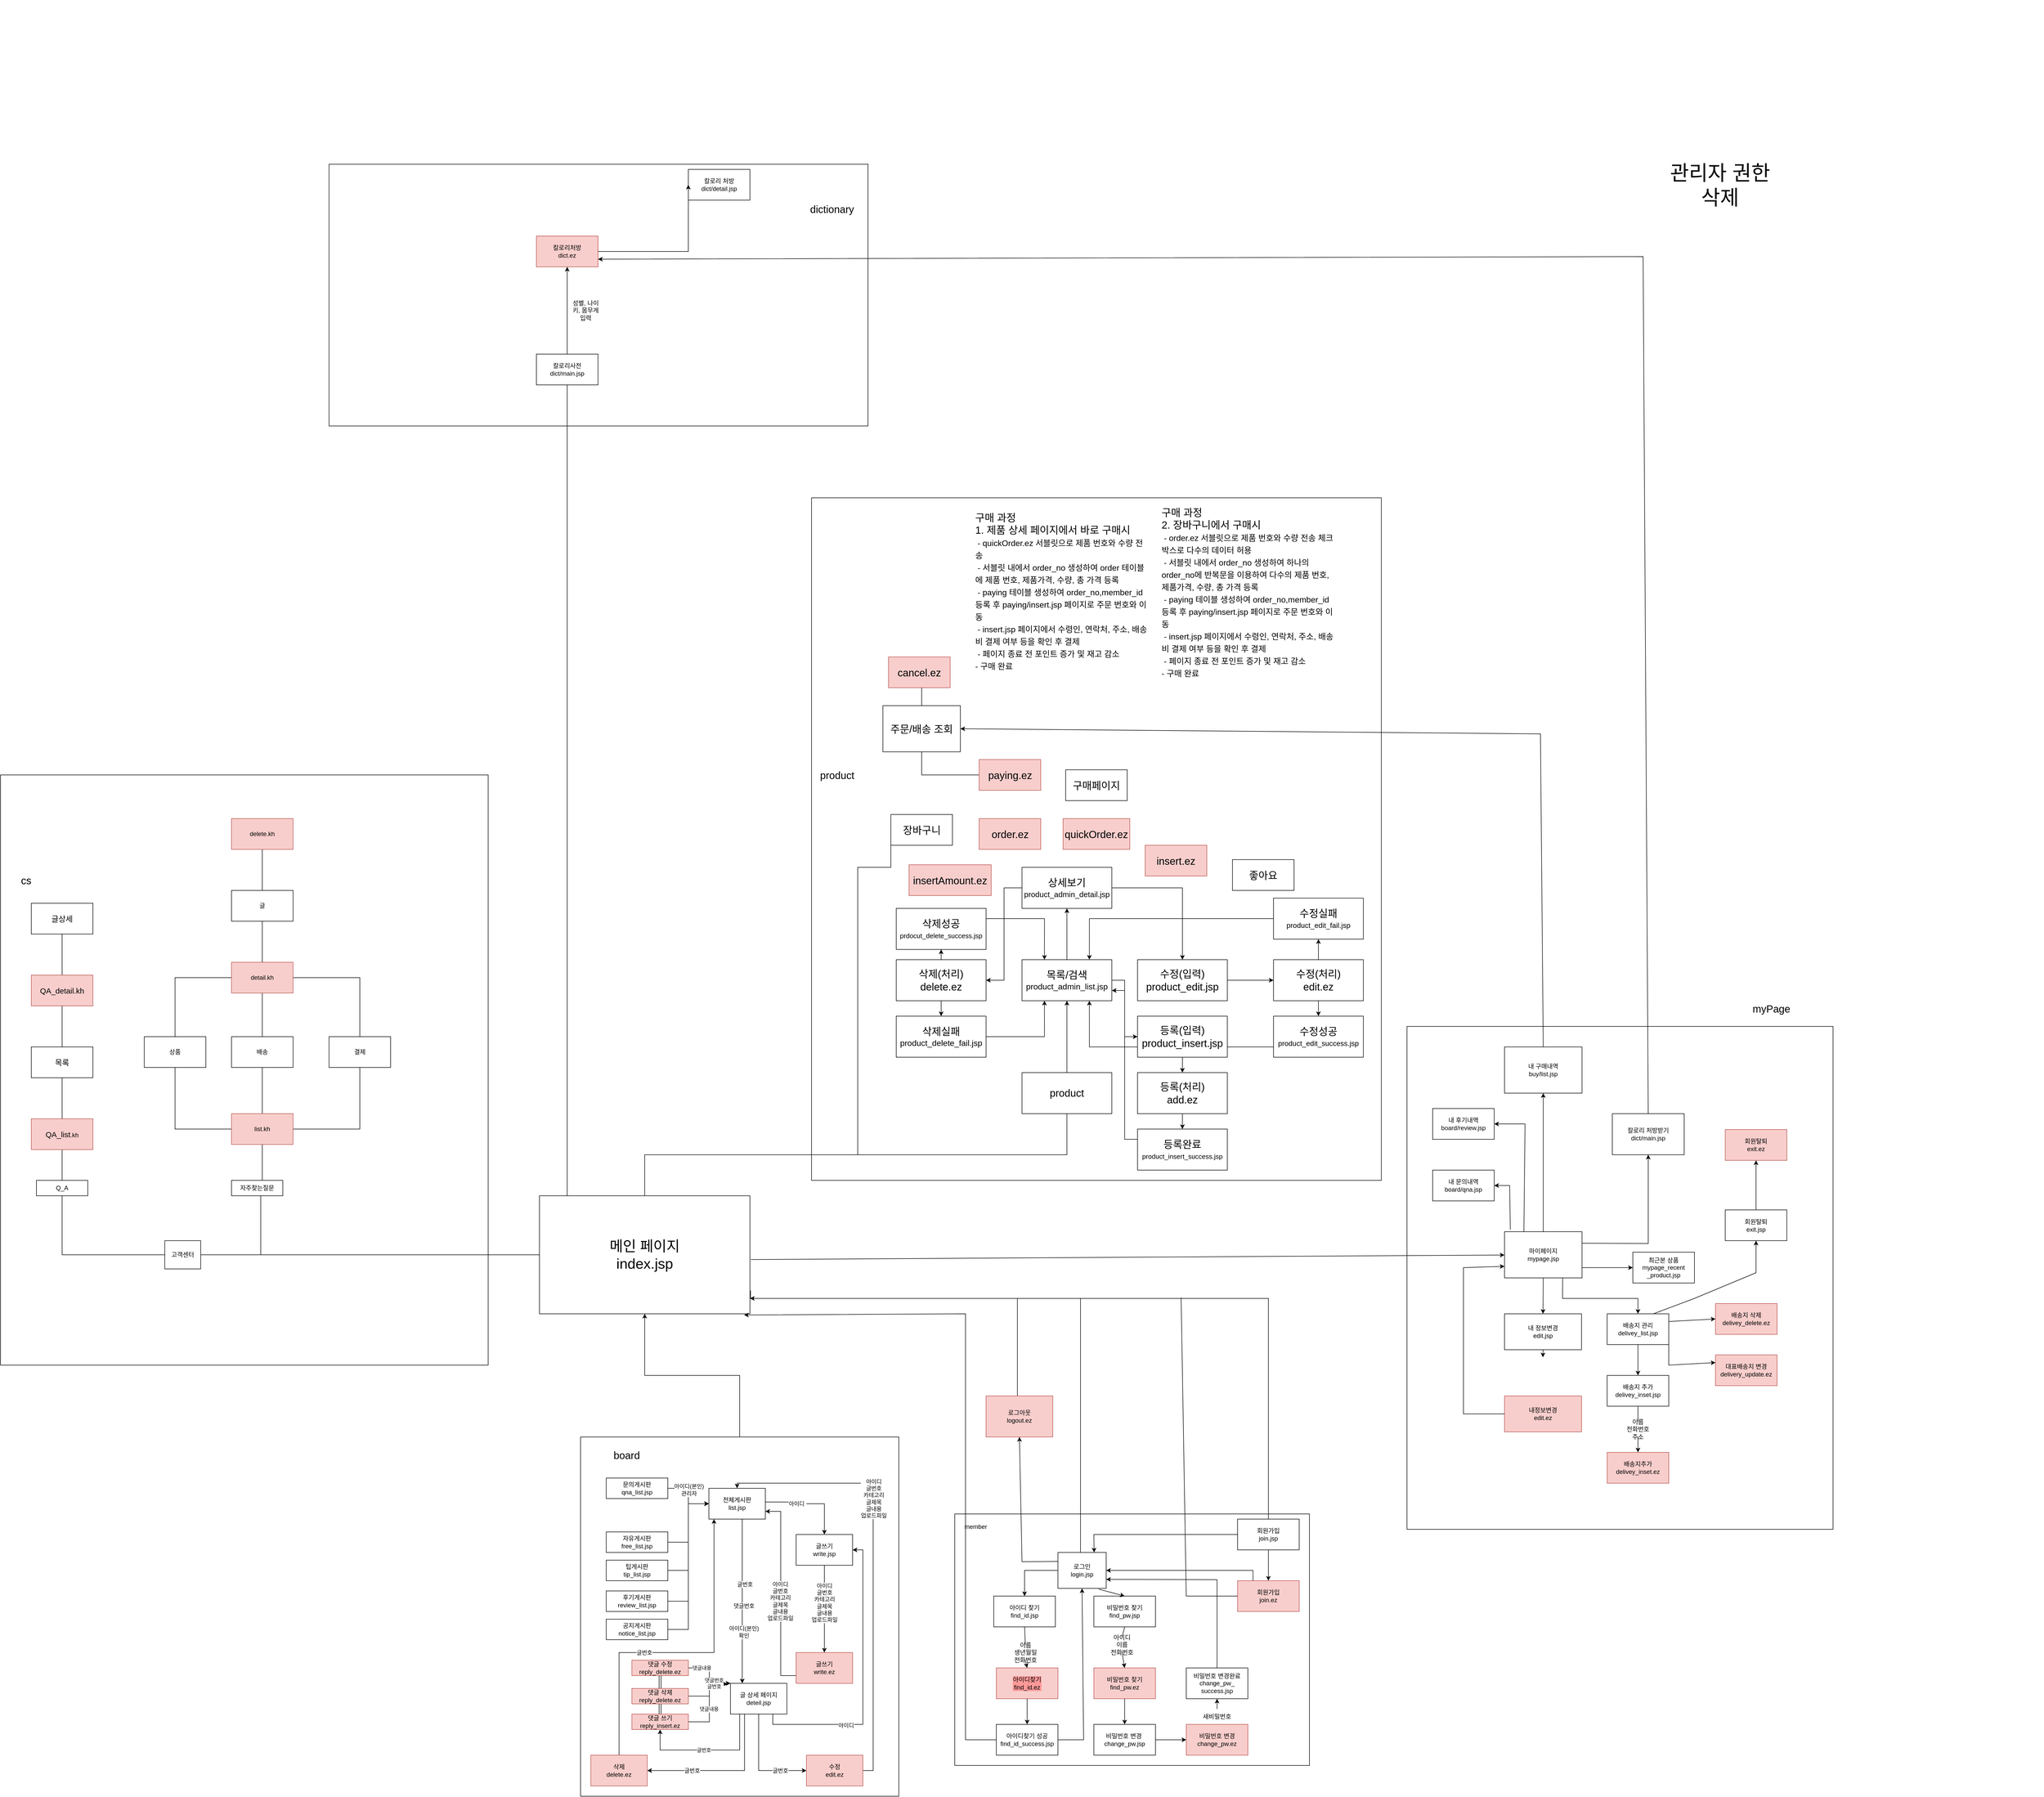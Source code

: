 <mxfile version="17.4.5" type="github">
  <diagram id="po_bsAwMXMUbILKIjwSt" name="Page-1">
    <mxGraphModel dx="2784" dy="4325" grid="1" gridSize="10" guides="1" tooltips="1" connect="1" arrows="1" fold="1" page="1" pageScale="1" pageWidth="827" pageHeight="1169" math="0" shadow="0">
      <root>
        <mxCell id="0" />
        <mxCell id="1" parent="0" />
        <mxCell id="pPLAOlyI_o9XZUJ4gf85-77" value="" style="rounded=0;whiteSpace=wrap;html=1;fontSize=20;" parent="1" vertex="1">
          <mxGeometry x="1880" y="-1370" width="830" height="980" as="geometry" />
        </mxCell>
        <mxCell id="pPLAOlyI_o9XZUJ4gf85-59" value="" style="rounded=0;whiteSpace=wrap;html=1;fontSize=20;" parent="1" vertex="1">
          <mxGeometry x="-220" y="-3050" width="1050" height="510" as="geometry" />
        </mxCell>
        <mxCell id="pPLAOlyI_o9XZUJ4gf85-57" value="" style="rounded=0;whiteSpace=wrap;html=1;fontSize=20;" parent="1" vertex="1">
          <mxGeometry x="-860" y="-1860" width="950" height="1150" as="geometry" />
        </mxCell>
        <mxCell id="pPLAOlyI_o9XZUJ4gf85-48" value="s" style="rounded=0;whiteSpace=wrap;html=1;" parent="1" vertex="1">
          <mxGeometry x="720" y="-2400" width="1110" height="1330" as="geometry" />
        </mxCell>
        <mxCell id="pPLAOlyI_o9XZUJ4gf85-46" value="" style="rounded=0;whiteSpace=wrap;html=1;" parent="1" vertex="1">
          <mxGeometry x="999" y="-420" width="691" height="490" as="geometry" />
        </mxCell>
        <mxCell id="F8ZkxFvzdjKbud3mfMzZ-83" style="edgeStyle=orthogonalEdgeStyle;rounded=0;orthogonalLoop=1;jettySize=auto;html=1;exitX=0.5;exitY=0;exitDx=0;exitDy=0;entryX=0.5;entryY=1;entryDx=0;entryDy=0;fontSize=20;" parent="1" source="pPLAOlyI_o9XZUJ4gf85-39" target="wMbTXYFd00fgI91BMli0-22" edge="1">
          <mxGeometry relative="1" as="geometry" />
        </mxCell>
        <mxCell id="pPLAOlyI_o9XZUJ4gf85-39" value="" style="rounded=0;whiteSpace=wrap;html=1;" parent="1" vertex="1">
          <mxGeometry x="270" y="-570" width="620" height="700" as="geometry" />
        </mxCell>
        <mxCell id="pPLAOlyI_o9XZUJ4gf85-65" style="edgeStyle=orthogonalEdgeStyle;rounded=0;orthogonalLoop=1;jettySize=auto;html=1;fontSize=20;endArrow=none;endFill=0;" parent="1" source="wMbTXYFd00fgI91BMli0-1" edge="1">
          <mxGeometry relative="1" as="geometry">
            <mxPoint x="1260.5" y="-840" as="targetPoint" />
            <Array as="points">
              <mxPoint x="1244" y="-840" />
            </Array>
          </mxGeometry>
        </mxCell>
        <mxCell id="wMbTXYFd00fgI91BMli0-1" value="로그인&lt;br&gt;login.jsp&lt;br&gt;" style="rounded=0;whiteSpace=wrap;html=1;" parent="1" vertex="1">
          <mxGeometry x="1200" y="-345" width="94" height="70" as="geometry" />
        </mxCell>
        <mxCell id="wMbTXYFd00fgI91BMli0-29" style="edgeStyle=orthogonalEdgeStyle;rounded=0;orthogonalLoop=1;jettySize=auto;html=1;endArrow=none;endFill=0;" parent="1" source="wMbTXYFd00fgI91BMli0-22" target="wMbTXYFd00fgI91BMli0-25" edge="1">
          <mxGeometry relative="1" as="geometry">
            <mxPoint x="-250" y="-925" as="sourcePoint" />
          </mxGeometry>
        </mxCell>
        <mxCell id="wMbTXYFd00fgI91BMli0-30" style="edgeStyle=orthogonalEdgeStyle;rounded=0;orthogonalLoop=1;jettySize=auto;html=1;entryX=0.5;entryY=1;entryDx=0;entryDy=0;endArrow=none;endFill=0;" parent="1" source="wMbTXYFd00fgI91BMli0-22" target="wMbTXYFd00fgI91BMli0-24" edge="1">
          <mxGeometry relative="1" as="geometry">
            <Array as="points">
              <mxPoint x="244" y="-1190" />
              <mxPoint x="244" y="-1190" />
            </Array>
          </mxGeometry>
        </mxCell>
        <mxCell id="uuZ5_4V9N_6O_D1vq4jB-8" style="edgeStyle=orthogonalEdgeStyle;rounded=0;orthogonalLoop=1;jettySize=auto;html=1;entryX=0;entryY=0.5;entryDx=0;entryDy=0;endArrow=none;endFill=0;" parent="1" target="wMbTXYFd00fgI91BMli0-77" edge="1">
          <mxGeometry relative="1" as="geometry">
            <Array as="points">
              <mxPoint x="810" y="-1680" />
            </Array>
            <mxPoint x="810" y="-1120" as="sourcePoint" />
          </mxGeometry>
        </mxCell>
        <mxCell id="pPLAOlyI_o9XZUJ4gf85-38" style="edgeStyle=orthogonalEdgeStyle;rounded=0;orthogonalLoop=1;jettySize=auto;html=1;endArrow=none;endFill=0;" parent="1" source="wMbTXYFd00fgI91BMli0-22" target="wMbTXYFd00fgI91BMli0-23" edge="1">
          <mxGeometry relative="1" as="geometry">
            <Array as="points">
              <mxPoint x="395" y="-1120" />
            </Array>
          </mxGeometry>
        </mxCell>
        <mxCell id="wMbTXYFd00fgI91BMli0-22" value="메인 페이지&lt;br style=&quot;font-size: 28px;&quot;&gt;index.jsp" style="rounded=0;whiteSpace=wrap;html=1;strokeWidth=1;fontSize=28;" parent="1" vertex="1">
          <mxGeometry x="190" y="-1040" width="410" height="230" as="geometry" />
        </mxCell>
        <mxCell id="AO6-CMWt6nxgQ3T5M3Mr-27" style="edgeStyle=orthogonalEdgeStyle;rounded=0;orthogonalLoop=1;jettySize=auto;html=1;exitX=0.5;exitY=0;exitDx=0;exitDy=0;fontSize=13;" edge="1" parent="1" source="wMbTXYFd00fgI91BMli0-23" target="AO6-CMWt6nxgQ3T5M3Mr-1">
          <mxGeometry relative="1" as="geometry" />
        </mxCell>
        <mxCell id="wMbTXYFd00fgI91BMli0-23" value="&lt;font style=&quot;font-size: 20px&quot;&gt;product&lt;/font&gt;" style="rounded=0;whiteSpace=wrap;html=1;fontSize=17;" parent="1" vertex="1">
          <mxGeometry x="1130" y="-1280" width="175" height="80" as="geometry" />
        </mxCell>
        <mxCell id="wMbTXYFd00fgI91BMli0-24" value="칼로리사전&lt;br&gt;dict/main.jsp" style="rounded=0;whiteSpace=wrap;html=1;" parent="1" vertex="1">
          <mxGeometry x="184" y="-2680" width="120" height="60" as="geometry" />
        </mxCell>
        <mxCell id="wMbTXYFd00fgI91BMli0-49" style="edgeStyle=orthogonalEdgeStyle;rounded=0;orthogonalLoop=1;jettySize=auto;html=1;exitX=0;exitY=0.5;exitDx=0;exitDy=0;endArrow=none;endFill=0;" parent="1" source="wMbTXYFd00fgI91BMli0-25" target="wMbTXYFd00fgI91BMli0-48" edge="1">
          <mxGeometry relative="1" as="geometry" />
        </mxCell>
        <mxCell id="wMbTXYFd00fgI91BMli0-50" style="edgeStyle=orthogonalEdgeStyle;rounded=0;orthogonalLoop=1;jettySize=auto;html=1;exitX=1;exitY=0.25;exitDx=0;exitDy=0;entryX=0.57;entryY=0.967;entryDx=0;entryDy=0;entryPerimeter=0;endArrow=none;endFill=0;" parent="1" source="wMbTXYFd00fgI91BMli0-25" target="wMbTXYFd00fgI91BMli0-47" edge="1">
          <mxGeometry relative="1" as="geometry">
            <Array as="points">
              <mxPoint x="-470" y="-925" />
              <mxPoint x="-353" y="-925" />
            </Array>
          </mxGeometry>
        </mxCell>
        <mxCell id="wMbTXYFd00fgI91BMli0-25" value="고객센터" style="rounded=0;whiteSpace=wrap;html=1;" parent="1" vertex="1">
          <mxGeometry x="-540" y="-952.5" width="70" height="55" as="geometry" />
        </mxCell>
        <mxCell id="pPLAOlyI_o9XZUJ4gf85-97" value="" style="edgeStyle=orthogonalEdgeStyle;rounded=0;orthogonalLoop=1;jettySize=auto;html=1;fontSize=15;endArrow=none;endFill=0;" parent="1" source="wMbTXYFd00fgI91BMli0-48" edge="1">
          <mxGeometry relative="1" as="geometry">
            <mxPoint x="-740" y="-1150" as="targetPoint" />
          </mxGeometry>
        </mxCell>
        <mxCell id="wMbTXYFd00fgI91BMli0-48" value="Q_A" style="rounded=0;whiteSpace=wrap;html=1;" parent="1" vertex="1">
          <mxGeometry x="-790" y="-1070" width="100" height="30" as="geometry" />
        </mxCell>
        <mxCell id="wMbTXYFd00fgI91BMli0-55" value="칼로리 처방&lt;br&gt;dict/detail.jsp" style="rounded=0;whiteSpace=wrap;html=1;" parent="1" vertex="1">
          <mxGeometry x="480" y="-3040" width="120" height="60" as="geometry" />
        </mxCell>
        <mxCell id="wMbTXYFd00fgI91BMli0-57" value="회원가입&lt;br&gt;join.jsp" style="rounded=0;whiteSpace=wrap;html=1;" parent="1" vertex="1">
          <mxGeometry x="1550" y="-410" width="120" height="60" as="geometry" />
        </mxCell>
        <mxCell id="o1LY4lYA1ahA4SfnEf8r-6" style="edgeStyle=orthogonalEdgeStyle;rounded=0;orthogonalLoop=1;jettySize=auto;html=1;fontSize=20;endArrow=none;endFill=0;startArrow=none;" parent="1" source="o1LY4lYA1ahA4SfnEf8r-7" target="uuZ5_4V9N_6O_D1vq4jB-11" edge="1">
          <mxGeometry relative="1" as="geometry">
            <Array as="points" />
          </mxGeometry>
        </mxCell>
        <mxCell id="wMbTXYFd00fgI91BMli0-72" value="&lt;font style=&quot;font-size: 20px&quot;&gt;구매페이지&lt;/font&gt;" style="rounded=0;whiteSpace=wrap;html=1;" parent="1" vertex="1">
          <mxGeometry x="1215" y="-1870" width="120" height="60" as="geometry" />
        </mxCell>
        <mxCell id="wMbTXYFd00fgI91BMli0-77" value="&lt;font style=&quot;font-size: 20px&quot;&gt;장바구니&lt;/font&gt;" style="rounded=0;whiteSpace=wrap;html=1;" parent="1" vertex="1">
          <mxGeometry x="874.5" y="-1783" width="120" height="60" as="geometry" />
        </mxCell>
        <mxCell id="uuZ5_4V9N_6O_D1vq4jB-7" style="edgeStyle=orthogonalEdgeStyle;rounded=0;orthogonalLoop=1;jettySize=auto;html=1;endArrow=none;endFill=0;entryX=1.003;entryY=0.803;entryDx=0;entryDy=0;entryPerimeter=0;" parent="1" source="uuZ5_4V9N_6O_D1vq4jB-2" target="wMbTXYFd00fgI91BMli0-22" edge="1">
          <mxGeometry relative="1" as="geometry">
            <mxPoint x="680" y="-570" as="targetPoint" />
            <Array as="points">
              <mxPoint x="1121" y="-840" />
              <mxPoint x="601" y="-840" />
            </Array>
          </mxGeometry>
        </mxCell>
        <mxCell id="uuZ5_4V9N_6O_D1vq4jB-2" value="로그아웃&lt;br&gt;logout.ez" style="rounded=0;whiteSpace=wrap;html=1;fillColor=#f8cecc;strokeColor=#b85450;" parent="1" vertex="1">
          <mxGeometry x="1060" y="-650" width="130" height="80" as="geometry" />
        </mxCell>
        <mxCell id="o1LY4lYA1ahA4SfnEf8r-15" style="edgeStyle=orthogonalEdgeStyle;rounded=0;orthogonalLoop=1;jettySize=auto;html=1;fontSize=16;endArrow=none;endFill=0;" parent="1" source="uuZ5_4V9N_6O_D1vq4jB-11" target="o1LY4lYA1ahA4SfnEf8r-14" edge="1">
          <mxGeometry relative="1" as="geometry">
            <Array as="points">
              <mxPoint x="960" y="-2060" />
            </Array>
          </mxGeometry>
        </mxCell>
        <mxCell id="uuZ5_4V9N_6O_D1vq4jB-11" value="&lt;font style=&quot;font-size: 20px&quot;&gt;주문/배송 조회&lt;/font&gt;" style="rounded=0;whiteSpace=wrap;html=1;" parent="1" vertex="1">
          <mxGeometry x="859" y="-1995" width="151" height="90" as="geometry" />
        </mxCell>
        <mxCell id="pPLAOlyI_o9XZUJ4gf85-18" style="edgeStyle=orthogonalEdgeStyle;rounded=0;orthogonalLoop=1;jettySize=auto;html=1;endArrow=none;endFill=0;" parent="1" source="uuZ5_4V9N_6O_D1vq4jB-38" edge="1">
          <mxGeometry relative="1" as="geometry">
            <mxPoint x="-350" y="-1170" as="targetPoint" />
            <Array as="points">
              <mxPoint x="-520" y="-1170" />
            </Array>
          </mxGeometry>
        </mxCell>
        <mxCell id="uuZ5_4V9N_6O_D1vq4jB-38" value="상품" style="whiteSpace=wrap;html=1;rounded=0;" parent="1" vertex="1">
          <mxGeometry x="-580" y="-1350" width="120" height="60" as="geometry" />
        </mxCell>
        <mxCell id="pPLAOlyI_o9XZUJ4gf85-19" style="edgeStyle=orthogonalEdgeStyle;rounded=0;orthogonalLoop=1;jettySize=auto;html=1;entryX=0.75;entryY=0;entryDx=0;entryDy=0;endArrow=none;endFill=0;" parent="1" source="uuZ5_4V9N_6O_D1vq4jB-40" target="wMbTXYFd00fgI91BMli0-47" edge="1">
          <mxGeometry relative="1" as="geometry">
            <Array as="points">
              <mxPoint x="-350" y="-1070" />
            </Array>
          </mxGeometry>
        </mxCell>
        <mxCell id="uuZ5_4V9N_6O_D1vq4jB-40" value="배송" style="whiteSpace=wrap;html=1;rounded=0;" parent="1" vertex="1">
          <mxGeometry x="-410" y="-1350" width="120" height="60" as="geometry" />
        </mxCell>
        <mxCell id="pPLAOlyI_o9XZUJ4gf85-2" style="edgeStyle=orthogonalEdgeStyle;rounded=0;orthogonalLoop=1;jettySize=auto;html=1;shape=link;strokeColor=none;startArrow=none;" parent="1" source="wMbTXYFd00fgI91BMli0-47" edge="1">
          <mxGeometry relative="1" as="geometry">
            <mxPoint x="-350" y="-1050" as="targetPoint" />
            <Array as="points">
              <mxPoint x="-210" y="-1050" />
            </Array>
          </mxGeometry>
        </mxCell>
        <mxCell id="pPLAOlyI_o9XZUJ4gf85-20" style="edgeStyle=orthogonalEdgeStyle;rounded=0;orthogonalLoop=1;jettySize=auto;html=1;endArrow=none;endFill=0;" parent="1" source="uuZ5_4V9N_6O_D1vq4jB-41" edge="1">
          <mxGeometry relative="1" as="geometry">
            <mxPoint x="-350" y="-1170" as="targetPoint" />
            <Array as="points">
              <mxPoint x="-160" y="-1170" />
            </Array>
          </mxGeometry>
        </mxCell>
        <mxCell id="uuZ5_4V9N_6O_D1vq4jB-41" value="결제" style="whiteSpace=wrap;html=1;rounded=0;" parent="1" vertex="1">
          <mxGeometry x="-220" y="-1350" width="120" height="60" as="geometry" />
        </mxCell>
        <mxCell id="wMbTXYFd00fgI91BMli0-47" value="자주찾는질문" style="rounded=0;whiteSpace=wrap;html=1;" parent="1" vertex="1">
          <mxGeometry x="-410" y="-1070" width="100" height="30" as="geometry" />
        </mxCell>
        <mxCell id="pPLAOlyI_o9XZUJ4gf85-21" value="list.kh" style="rounded=0;whiteSpace=wrap;html=1;fillColor=#f8cecc;strokeColor=#b85450;" parent="1" vertex="1">
          <mxGeometry x="-410" y="-1200" width="120" height="60" as="geometry" />
        </mxCell>
        <mxCell id="pPLAOlyI_o9XZUJ4gf85-47" value="member" style="text;html=1;strokeColor=none;fillColor=none;align=center;verticalAlign=middle;whiteSpace=wrap;rounded=0;" parent="1" vertex="1">
          <mxGeometry x="1010" y="-410" width="60" height="30" as="geometry" />
        </mxCell>
        <mxCell id="pPLAOlyI_o9XZUJ4gf85-49" value="&lt;font style=&quot;font-size: 20px&quot;&gt;product&lt;/font&gt;" style="text;html=1;strokeColor=none;fillColor=none;align=center;verticalAlign=middle;whiteSpace=wrap;rounded=0;" parent="1" vertex="1">
          <mxGeometry x="710" y="-1905" width="120" height="90" as="geometry" />
        </mxCell>
        <mxCell id="pPLAOlyI_o9XZUJ4gf85-58" value="cs" style="text;html=1;strokeColor=none;fillColor=none;align=center;verticalAlign=middle;whiteSpace=wrap;rounded=0;fontSize=20;" parent="1" vertex="1">
          <mxGeometry x="-840" y="-1670" width="60" height="30" as="geometry" />
        </mxCell>
        <mxCell id="pPLAOlyI_o9XZUJ4gf85-71" value="내 구매내역&lt;br&gt;buy/list.jsp" style="rounded=0;whiteSpace=wrap;html=1;" parent="1" vertex="1">
          <mxGeometry x="2070" y="-1330" width="151" height="90" as="geometry" />
        </mxCell>
        <mxCell id="uuZ5_4V9N_6O_D1vq4jB-5" value="마이페이지&lt;br&gt;mypage.jsp" style="rounded=0;whiteSpace=wrap;html=1;" parent="1" vertex="1">
          <mxGeometry x="2070" y="-970" width="151" height="90" as="geometry" />
        </mxCell>
        <mxCell id="pPLAOlyI_o9XZUJ4gf85-78" value="myPage" style="text;html=1;strokeColor=none;fillColor=none;align=center;verticalAlign=middle;whiteSpace=wrap;rounded=0;fontSize=20;" parent="1" vertex="1">
          <mxGeometry x="2560" y="-1420" width="60" height="30" as="geometry" />
        </mxCell>
        <mxCell id="pPLAOlyI_o9XZUJ4gf85-80" value="dictionary" style="text;html=1;strokeColor=none;fillColor=none;align=center;verticalAlign=middle;whiteSpace=wrap;rounded=0;fontSize=20;" parent="1" vertex="1">
          <mxGeometry x="730" y="-2978" width="60" height="30" as="geometry" />
        </mxCell>
        <mxCell id="pPLAOlyI_o9XZUJ4gf85-83" style="edgeStyle=orthogonalEdgeStyle;rounded=0;orthogonalLoop=1;jettySize=auto;html=1;fontSize=20;endArrow=none;endFill=0;" parent="1" source="pPLAOlyI_o9XZUJ4gf85-81" target="uuZ5_4V9N_6O_D1vq4jB-38" edge="1">
          <mxGeometry relative="1" as="geometry" />
        </mxCell>
        <mxCell id="pPLAOlyI_o9XZUJ4gf85-84" style="edgeStyle=orthogonalEdgeStyle;rounded=0;orthogonalLoop=1;jettySize=auto;html=1;fontSize=20;endArrow=none;endFill=0;" parent="1" source="pPLAOlyI_o9XZUJ4gf85-81" target="uuZ5_4V9N_6O_D1vq4jB-41" edge="1">
          <mxGeometry relative="1" as="geometry" />
        </mxCell>
        <mxCell id="pPLAOlyI_o9XZUJ4gf85-86" value="" style="edgeStyle=orthogonalEdgeStyle;rounded=0;orthogonalLoop=1;jettySize=auto;html=1;fontSize=20;endArrow=none;endFill=0;" parent="1" source="pPLAOlyI_o9XZUJ4gf85-81" target="pPLAOlyI_o9XZUJ4gf85-85" edge="1">
          <mxGeometry relative="1" as="geometry" />
        </mxCell>
        <mxCell id="pPLAOlyI_o9XZUJ4gf85-101" style="edgeStyle=orthogonalEdgeStyle;rounded=0;orthogonalLoop=1;jettySize=auto;html=1;fontSize=15;endArrow=none;endFill=0;" parent="1" source="pPLAOlyI_o9XZUJ4gf85-81" target="uuZ5_4V9N_6O_D1vq4jB-40" edge="1">
          <mxGeometry relative="1" as="geometry" />
        </mxCell>
        <mxCell id="pPLAOlyI_o9XZUJ4gf85-81" value="detail.kh" style="whiteSpace=wrap;html=1;rounded=0;fillColor=#f8cecc;strokeColor=#b85450;" parent="1" vertex="1">
          <mxGeometry x="-410" y="-1495" width="120" height="60" as="geometry" />
        </mxCell>
        <mxCell id="pPLAOlyI_o9XZUJ4gf85-103" value="" style="edgeStyle=orthogonalEdgeStyle;rounded=0;orthogonalLoop=1;jettySize=auto;html=1;fontSize=15;endArrow=none;endFill=0;" parent="1" source="pPLAOlyI_o9XZUJ4gf85-85" target="pPLAOlyI_o9XZUJ4gf85-102" edge="1">
          <mxGeometry relative="1" as="geometry" />
        </mxCell>
        <mxCell id="pPLAOlyI_o9XZUJ4gf85-85" value="글" style="whiteSpace=wrap;html=1;rounded=0;" parent="1" vertex="1">
          <mxGeometry x="-410" y="-1635" width="120" height="60" as="geometry" />
        </mxCell>
        <mxCell id="pPLAOlyI_o9XZUJ4gf85-100" value="" style="edgeStyle=orthogonalEdgeStyle;rounded=0;orthogonalLoop=1;jettySize=auto;html=1;fontSize=15;endArrow=none;endFill=0;" parent="1" source="pPLAOlyI_o9XZUJ4gf85-98" target="pPLAOlyI_o9XZUJ4gf85-99" edge="1">
          <mxGeometry relative="1" as="geometry" />
        </mxCell>
        <mxCell id="pPLAOlyI_o9XZUJ4gf85-98" value="QA_list&lt;span style=&quot;font-size: 12px&quot;&gt;.kh&lt;/span&gt;" style="rounded=0;whiteSpace=wrap;html=1;fontSize=15;fillColor=#f8cecc;strokeColor=#b85450;" parent="1" vertex="1">
          <mxGeometry x="-800" y="-1190" width="120" height="60" as="geometry" />
        </mxCell>
        <mxCell id="pPLAOlyI_o9XZUJ4gf85-105" value="" style="edgeStyle=orthogonalEdgeStyle;rounded=0;orthogonalLoop=1;jettySize=auto;html=1;fontSize=15;endArrow=none;endFill=0;" parent="1" source="pPLAOlyI_o9XZUJ4gf85-99" target="pPLAOlyI_o9XZUJ4gf85-104" edge="1">
          <mxGeometry relative="1" as="geometry" />
        </mxCell>
        <mxCell id="pPLAOlyI_o9XZUJ4gf85-99" value="목록" style="rounded=0;whiteSpace=wrap;html=1;fontSize=15;" parent="1" vertex="1">
          <mxGeometry x="-800" y="-1330" width="120" height="60" as="geometry" />
        </mxCell>
        <mxCell id="pPLAOlyI_o9XZUJ4gf85-102" value="delete.kh" style="whiteSpace=wrap;html=1;rounded=0;fillColor=#f8cecc;strokeColor=#b85450;" parent="1" vertex="1">
          <mxGeometry x="-410" y="-1775" width="120" height="60" as="geometry" />
        </mxCell>
        <mxCell id="pPLAOlyI_o9XZUJ4gf85-107" value="" style="edgeStyle=orthogonalEdgeStyle;rounded=0;orthogonalLoop=1;jettySize=auto;html=1;fontSize=15;endArrow=none;endFill=0;" parent="1" source="pPLAOlyI_o9XZUJ4gf85-104" target="pPLAOlyI_o9XZUJ4gf85-106" edge="1">
          <mxGeometry relative="1" as="geometry" />
        </mxCell>
        <mxCell id="pPLAOlyI_o9XZUJ4gf85-104" value="QA_detail.kh" style="rounded=0;whiteSpace=wrap;html=1;fontSize=15;fillColor=#f8cecc;strokeColor=#b85450;" parent="1" vertex="1">
          <mxGeometry x="-800" y="-1470" width="120" height="60" as="geometry" />
        </mxCell>
        <mxCell id="pPLAOlyI_o9XZUJ4gf85-106" value="글상세" style="rounded=0;whiteSpace=wrap;html=1;fontSize=15;" parent="1" vertex="1">
          <mxGeometry x="-800" y="-1610" width="120" height="60" as="geometry" />
        </mxCell>
        <mxCell id="pPLAOlyI_o9XZUJ4gf85-137" value="&lt;span style=&quot;font-size: 40px&quot;&gt;관리자 권한&lt;br&gt;삭제&lt;br&gt;&lt;/span&gt;" style="text;html=1;strokeColor=none;fillColor=none;align=center;verticalAlign=middle;whiteSpace=wrap;rounded=0;fontSize=20;" parent="1" vertex="1">
          <mxGeometry x="1860" y="-3370" width="1260" height="720" as="geometry" />
        </mxCell>
        <mxCell id="essqBU4h1s9IVoPfk7wr-3" value="좋아요" style="whiteSpace=wrap;html=1;fontSize=20;rounded=0;" parent="1" vertex="1">
          <mxGeometry x="1540" y="-1695" width="120" height="60" as="geometry" />
        </mxCell>
        <mxCell id="o1LY4lYA1ahA4SfnEf8r-1" value="&lt;font style=&quot;font-size: 20px;&quot;&gt;insert.ez&lt;/font&gt;" style="rounded=0;whiteSpace=wrap;html=1;fillColor=#f8cecc;strokeColor=#b85450;" parent="1" vertex="1">
          <mxGeometry x="1370" y="-1723" width="120" height="60" as="geometry" />
        </mxCell>
        <mxCell id="o1LY4lYA1ahA4SfnEf8r-4" value="&lt;font style=&quot;font-size: 20px;&quot;&gt;order.ez&lt;/font&gt;" style="rounded=0;whiteSpace=wrap;html=1;fillColor=#f8cecc;strokeColor=#b85450;" parent="1" vertex="1">
          <mxGeometry x="1046.5" y="-1775" width="120" height="60" as="geometry" />
        </mxCell>
        <mxCell id="o1LY4lYA1ahA4SfnEf8r-7" value="&lt;font style=&quot;font-size: 20px;&quot;&gt;paying.ez&lt;br&gt;&lt;/font&gt;" style="rounded=0;whiteSpace=wrap;html=1;fillColor=#f8cecc;strokeColor=#b85450;" parent="1" vertex="1">
          <mxGeometry x="1046.5" y="-1890" width="120" height="60" as="geometry" />
        </mxCell>
        <mxCell id="o1LY4lYA1ahA4SfnEf8r-9" value="&lt;span style=&quot;font-size: 20px;&quot;&gt;quickOrder.ez&lt;/span&gt;" style="rounded=0;whiteSpace=wrap;html=1;fillColor=#f8cecc;strokeColor=#b85450;" parent="1" vertex="1">
          <mxGeometry x="1210" y="-1775" width="130" height="60" as="geometry" />
        </mxCell>
        <mxCell id="o1LY4lYA1ahA4SfnEf8r-11" value="구매 과정&lt;br&gt;1. 제품 상세 페이지에서 바로 구매시&lt;br&gt;&lt;font style=&quot;font-size: 16px;&quot;&gt;&amp;nbsp;&lt;font style=&quot;font-size: 16px;&quot;&gt;- quickOrder.ez 서블릿으로 제품 번호와 수량 전송 &lt;br&gt;&amp;nbsp;- 서블릿 내에서 order_no 생성하여 order 테이블에 제품 번호, 제품가격, 수량, 총 가격 등록&lt;br&gt;&amp;nbsp;- paying 테이블 생성하여 order_no,member_id 등록 후 paying/insert.jsp 페이지로 주문 번호와 이동&lt;br&gt;&amp;nbsp;- insert.jsp 페이지에서 수령인, 연락처, 주소, 배송비 결제 여부 등을 확인 후 결제&lt;br&gt;&amp;nbsp;- 페이지 종료 전 포인트 증가 및 재고 감소&lt;br&gt;- 구매 완료&lt;br&gt;&lt;/font&gt;&lt;/font&gt;" style="text;html=1;strokeColor=none;fillColor=none;align=left;verticalAlign=top;whiteSpace=wrap;rounded=0;fontSize=20;" parent="1" vertex="1">
          <mxGeometry x="1036.5" y="-2380" width="340" height="300" as="geometry" />
        </mxCell>
        <mxCell id="o1LY4lYA1ahA4SfnEf8r-12" value="구매 과정&lt;br&gt;2. 장바구니에서 구매시&lt;br&gt;&lt;font style=&quot;font-size: 16px;&quot;&gt;&amp;nbsp;&lt;font style=&quot;font-size: 16px;&quot;&gt;- order.ez 서블릿으로 제품 번호와 수량 전송 체크 박스로 다수의 데이터 허용&lt;br&gt;&amp;nbsp;- 서블릿 내에서 order_no 생성하여 하나의 order_no에 반복문을 이용하여 다수의 제품 번호, 제품가격, 수량, 총 가격 등록&lt;br&gt;&amp;nbsp;- paying 테이블 생성하여 order_no,member_id 등록 후 paying/insert.jsp 페이지로 주문 번호와 이동&lt;br&gt;&amp;nbsp;- insert.jsp 페이지에서 수령인, 연락처, 주소, 배송비 결제 여부 등을 확인 후 결제&lt;br&gt;&amp;nbsp;- 페이지 종료 전 포인트 증가 및 재고 감소&lt;br&gt;- 구매 완료&lt;br&gt;&lt;/font&gt;&lt;/font&gt;" style="text;html=1;strokeColor=none;fillColor=none;align=left;verticalAlign=top;whiteSpace=wrap;rounded=0;fontSize=20;" parent="1" vertex="1">
          <mxGeometry x="1400" y="-2390" width="340" height="320" as="geometry" />
        </mxCell>
        <mxCell id="o1LY4lYA1ahA4SfnEf8r-14" value="&lt;font style=&quot;font-size: 20px;&quot;&gt;cancel.ez&lt;br&gt;&lt;/font&gt;" style="rounded=0;whiteSpace=wrap;html=1;fillColor=#f8cecc;strokeColor=#b85450;" parent="1" vertex="1">
          <mxGeometry x="870" y="-2090" width="120" height="60" as="geometry" />
        </mxCell>
        <mxCell id="F8ZkxFvzdjKbud3mfMzZ-34" style="edgeStyle=orthogonalEdgeStyle;rounded=0;orthogonalLoop=1;jettySize=auto;html=1;" parent="1" source="F8ZkxFvzdjKbud3mfMzZ-4" target="F8ZkxFvzdjKbud3mfMzZ-33" edge="1">
          <mxGeometry relative="1" as="geometry">
            <Array as="points">
              <mxPoint x="585" y="-360" />
              <mxPoint x="585" y="-360" />
            </Array>
          </mxGeometry>
        </mxCell>
        <mxCell id="F8ZkxFvzdjKbud3mfMzZ-35" value="글번호" style="edgeLabel;html=1;align=center;verticalAlign=middle;resizable=0;points=[];" parent="F8ZkxFvzdjKbud3mfMzZ-34" vertex="1" connectable="0">
          <mxGeometry x="-0.192" y="1" relative="1" as="geometry">
            <mxPoint x="4" y="-3" as="offset" />
          </mxGeometry>
        </mxCell>
        <mxCell id="F8ZkxFvzdjKbud3mfMzZ-36" value="댓글번호" style="edgeLabel;html=1;align=center;verticalAlign=middle;resizable=0;points=[];" parent="F8ZkxFvzdjKbud3mfMzZ-34" vertex="1" connectable="0">
          <mxGeometry x="0.116" y="-2" relative="1" as="geometry">
            <mxPoint x="5" y="-10" as="offset" />
          </mxGeometry>
        </mxCell>
        <mxCell id="F8ZkxFvzdjKbud3mfMzZ-37" value="아이디(본인)&lt;br&gt;확인" style="edgeLabel;html=1;align=center;verticalAlign=middle;resizable=0;points=[];" parent="F8ZkxFvzdjKbud3mfMzZ-34" vertex="1" connectable="0">
          <mxGeometry x="0.27" y="-3" relative="1" as="geometry">
            <mxPoint x="6" y="17" as="offset" />
          </mxGeometry>
        </mxCell>
        <mxCell id="F8ZkxFvzdjKbud3mfMzZ-4" value="전체게시판&lt;br&gt;list.jsp" style="rounded=0;whiteSpace=wrap;html=1;" parent="1" vertex="1">
          <mxGeometry x="520" y="-470" width="110" height="60" as="geometry" />
        </mxCell>
        <mxCell id="F8ZkxFvzdjKbud3mfMzZ-29" style="edgeStyle=orthogonalEdgeStyle;rounded=0;orthogonalLoop=1;jettySize=auto;html=1;exitX=1;exitY=0.5;exitDx=0;exitDy=0;entryX=0;entryY=0.5;entryDx=0;entryDy=0;" parent="1" source="F8ZkxFvzdjKbud3mfMzZ-5" target="F8ZkxFvzdjKbud3mfMzZ-4" edge="1">
          <mxGeometry relative="1" as="geometry" />
        </mxCell>
        <mxCell id="F8ZkxFvzdjKbud3mfMzZ-5" value="팁게시판&lt;br&gt;tip_list.jsp" style="rounded=0;whiteSpace=wrap;html=1;" parent="1" vertex="1">
          <mxGeometry x="320" y="-330" width="120" height="40" as="geometry" />
        </mxCell>
        <mxCell id="F8ZkxFvzdjKbud3mfMzZ-30" style="edgeStyle=orthogonalEdgeStyle;rounded=0;orthogonalLoop=1;jettySize=auto;html=1;exitX=1;exitY=0.5;exitDx=0;exitDy=0;entryX=0;entryY=0.5;entryDx=0;entryDy=0;" parent="1" source="F8ZkxFvzdjKbud3mfMzZ-6" target="F8ZkxFvzdjKbud3mfMzZ-4" edge="1">
          <mxGeometry relative="1" as="geometry" />
        </mxCell>
        <mxCell id="F8ZkxFvzdjKbud3mfMzZ-6" value="후기게시판&lt;br&gt;review_list.jsp" style="rounded=0;whiteSpace=wrap;html=1;" parent="1" vertex="1">
          <mxGeometry x="320" y="-270" width="120" height="40" as="geometry" />
        </mxCell>
        <mxCell id="F8ZkxFvzdjKbud3mfMzZ-31" style="edgeStyle=orthogonalEdgeStyle;rounded=0;orthogonalLoop=1;jettySize=auto;html=1;exitX=1;exitY=0.5;exitDx=0;exitDy=0;entryX=0;entryY=0.5;entryDx=0;entryDy=0;" parent="1" source="F8ZkxFvzdjKbud3mfMzZ-7" target="F8ZkxFvzdjKbud3mfMzZ-4" edge="1">
          <mxGeometry relative="1" as="geometry" />
        </mxCell>
        <mxCell id="F8ZkxFvzdjKbud3mfMzZ-63" value="아이디(본인)&lt;br&gt;관리자" style="edgeLabel;html=1;align=center;verticalAlign=middle;resizable=0;points=[];fontSize=11;" parent="F8ZkxFvzdjKbud3mfMzZ-31" vertex="1" connectable="0">
          <mxGeometry x="-0.222" y="1" relative="1" as="geometry">
            <mxPoint as="offset" />
          </mxGeometry>
        </mxCell>
        <mxCell id="F8ZkxFvzdjKbud3mfMzZ-7" value="문의게시판&lt;br&gt;qna_list.jsp" style="rounded=0;whiteSpace=wrap;html=1;" parent="1" vertex="1">
          <mxGeometry x="320" y="-490" width="120" height="40" as="geometry" />
        </mxCell>
        <mxCell id="F8ZkxFvzdjKbud3mfMzZ-15" value="" style="edgeStyle=orthogonalEdgeStyle;rounded=0;orthogonalLoop=1;jettySize=auto;html=1;entryX=0;entryY=0.5;entryDx=0;entryDy=0;" parent="1" source="F8ZkxFvzdjKbud3mfMzZ-8" target="F8ZkxFvzdjKbud3mfMzZ-4" edge="1">
          <mxGeometry relative="1" as="geometry" />
        </mxCell>
        <mxCell id="F8ZkxFvzdjKbud3mfMzZ-8" value="자유게시판&lt;br&gt;free_list.jsp" style="rounded=0;whiteSpace=wrap;html=1;" parent="1" vertex="1">
          <mxGeometry x="320" y="-385" width="120" height="40" as="geometry" />
        </mxCell>
        <mxCell id="F8ZkxFvzdjKbud3mfMzZ-51" style="edgeStyle=orthogonalEdgeStyle;rounded=0;orthogonalLoop=1;jettySize=auto;html=1;exitX=1;exitY=0.5;exitDx=0;exitDy=0;entryX=0;entryY=0.5;entryDx=0;entryDy=0;fontSize=11;" parent="1" source="F8ZkxFvzdjKbud3mfMzZ-9" target="F8ZkxFvzdjKbud3mfMzZ-4" edge="1">
          <mxGeometry relative="1" as="geometry" />
        </mxCell>
        <mxCell id="F8ZkxFvzdjKbud3mfMzZ-60" style="edgeStyle=orthogonalEdgeStyle;rounded=0;orthogonalLoop=1;jettySize=auto;html=1;exitX=0.75;exitY=1;exitDx=0;exitDy=0;entryX=1;entryY=0.5;entryDx=0;entryDy=0;fontSize=11;" parent="1" source="F8ZkxFvzdjKbud3mfMzZ-33" target="F8ZkxFvzdjKbud3mfMzZ-39" edge="1">
          <mxGeometry relative="1" as="geometry" />
        </mxCell>
        <mxCell id="F8ZkxFvzdjKbud3mfMzZ-61" value="아이디" style="edgeLabel;html=1;align=center;verticalAlign=middle;resizable=0;points=[];fontSize=11;" parent="F8ZkxFvzdjKbud3mfMzZ-60" vertex="1" connectable="0">
          <mxGeometry x="-0.416" y="-2" relative="1" as="geometry">
            <mxPoint as="offset" />
          </mxGeometry>
        </mxCell>
        <mxCell id="F8ZkxFvzdjKbud3mfMzZ-70" style="edgeStyle=orthogonalEdgeStyle;rounded=0;orthogonalLoop=1;jettySize=auto;html=1;exitX=0.25;exitY=1;exitDx=0;exitDy=0;entryX=1;entryY=0.5;entryDx=0;entryDy=0;fontSize=11;" parent="1" source="F8ZkxFvzdjKbud3mfMzZ-33" target="F8ZkxFvzdjKbud3mfMzZ-65" edge="1">
          <mxGeometry relative="1" as="geometry" />
        </mxCell>
        <mxCell id="F8ZkxFvzdjKbud3mfMzZ-71" value="글번호" style="edgeLabel;html=1;align=center;verticalAlign=middle;resizable=0;points=[];fontSize=11;" parent="F8ZkxFvzdjKbud3mfMzZ-70" vertex="1" connectable="0">
          <mxGeometry x="0.207" y="-1" relative="1" as="geometry">
            <mxPoint x="-32" y="1" as="offset" />
          </mxGeometry>
        </mxCell>
        <mxCell id="F8ZkxFvzdjKbud3mfMzZ-78" style="edgeStyle=orthogonalEdgeStyle;rounded=0;orthogonalLoop=1;jettySize=auto;html=1;exitX=0.5;exitY=1;exitDx=0;exitDy=0;entryX=0;entryY=0.5;entryDx=0;entryDy=0;fontSize=11;" parent="1" source="F8ZkxFvzdjKbud3mfMzZ-33" target="F8ZkxFvzdjKbud3mfMzZ-77" edge="1">
          <mxGeometry relative="1" as="geometry" />
        </mxCell>
        <mxCell id="F8ZkxFvzdjKbud3mfMzZ-79" value="글번호" style="edgeLabel;html=1;align=center;verticalAlign=middle;resizable=0;points=[];fontSize=11;" parent="F8ZkxFvzdjKbud3mfMzZ-78" vertex="1" connectable="0">
          <mxGeometry x="0.373" y="-3" relative="1" as="geometry">
            <mxPoint x="12" y="-3" as="offset" />
          </mxGeometry>
        </mxCell>
        <mxCell id="F8ZkxFvzdjKbud3mfMzZ-106" style="edgeStyle=orthogonalEdgeStyle;rounded=0;orthogonalLoop=1;jettySize=auto;html=1;exitX=0;exitY=1;exitDx=0;exitDy=0;entryX=0.5;entryY=1;entryDx=0;entryDy=0;fontSize=10;" parent="1" source="F8ZkxFvzdjKbud3mfMzZ-33" target="F8ZkxFvzdjKbud3mfMzZ-84" edge="1">
          <mxGeometry relative="1" as="geometry">
            <Array as="points">
              <mxPoint x="580" y="-30" />
              <mxPoint x="580" y="40" />
              <mxPoint x="425" y="40" />
            </Array>
          </mxGeometry>
        </mxCell>
        <mxCell id="F8ZkxFvzdjKbud3mfMzZ-107" value="글번호" style="edgeLabel;html=1;align=center;verticalAlign=middle;resizable=0;points=[];fontSize=10;" parent="F8ZkxFvzdjKbud3mfMzZ-106" vertex="1" connectable="0">
          <mxGeometry x="0.053" relative="1" as="geometry">
            <mxPoint x="-9" as="offset" />
          </mxGeometry>
        </mxCell>
        <mxCell id="F8ZkxFvzdjKbud3mfMzZ-33" value="글 상세 페이지&lt;br&gt;deteil.jsp" style="rounded=0;whiteSpace=wrap;html=1;" parent="1" vertex="1">
          <mxGeometry x="562" y="-90" width="110" height="60" as="geometry" />
        </mxCell>
        <mxCell id="F8ZkxFvzdjKbud3mfMzZ-48" style="edgeStyle=orthogonalEdgeStyle;rounded=0;orthogonalLoop=1;jettySize=auto;html=1;exitX=0;exitY=0.75;exitDx=0;exitDy=0;entryX=1;entryY=0.75;entryDx=0;entryDy=0;fontSize=11;" parent="1" source="F8ZkxFvzdjKbud3mfMzZ-38" target="F8ZkxFvzdjKbud3mfMzZ-4" edge="1">
          <mxGeometry relative="1" as="geometry">
            <Array as="points">
              <mxPoint x="660" y="-105" />
              <mxPoint x="660" y="-425" />
            </Array>
          </mxGeometry>
        </mxCell>
        <mxCell id="F8ZkxFvzdjKbud3mfMzZ-75" value="&lt;span style=&quot;color: rgba(0 , 0 , 0 , 0) ; font-family: monospace ; font-size: 0px ; background-color: rgb(248 , 249 , 250)&quot;&gt;%3CmxGraphModel%3E%3Croot%3E%3CmxCell%20id%3D%220%22%2F%3E%3CmxCell%20id%3D%221%22%20parent%3D%220%22%2F%3E%3CmxCell%20id%3D%222%22%20value%3D%22%EC%95%84%EC%9D%B4%EB%94%94%26lt%3Bbr%26gt%3B%EA%B8%80%EB%84%98%EB%B2%84%26lt%3Bbr%26gt%3B%EC%B9%B4%ED%85%8C%EA%B3%A0%EB%A6%AC%26lt%3Bbr%26gt%3B%EA%B8%80%EC%A0%9C%EB%AA%A9%26lt%3Bbr%26gt%3B%EA%B8%80%EB%82%B4%EC%9A%A9%26lt%3Bbr%26gt%3B%EC%97%85%EB%A1%9C%EB%93%9C%ED%8C%8C%EC%9D%BC%22%20style%3D%22edgeLabel%3Bhtml%3D1%3Balign%3Dcenter%3BverticalAlign%3Dmiddle%3Bresizable%3D0%3Bpoints%3D%5B%5D%3BfontSize%3D11%3B%22%20vertex%3D%221%22%20connectable%3D%220%22%20parent%3D%221%22%3E%3CmxGeometry%20x%3D%22745%22%20y%3D%22-247%22%20as%3D%22geometry%22%2F%3E%3C%2FmxCell%3E%3C%2Froot%3E%3C%2FmxGraphModel%3E&lt;/span&gt;" style="edgeLabel;html=1;align=center;verticalAlign=middle;resizable=0;points=[];fontSize=11;" parent="F8ZkxFvzdjKbud3mfMzZ-48" vertex="1" connectable="0">
          <mxGeometry x="0.101" y="-2" relative="1" as="geometry">
            <mxPoint as="offset" />
          </mxGeometry>
        </mxCell>
        <mxCell id="F8ZkxFvzdjKbud3mfMzZ-76" value="아이디&lt;br&gt;글번호&lt;br&gt;카테고리&lt;br&gt;글제목&lt;br&gt;글내용&lt;br&gt;업로드파일" style="edgeLabel;html=1;align=center;verticalAlign=middle;resizable=0;points=[];fontSize=11;" parent="F8ZkxFvzdjKbud3mfMzZ-48" vertex="1" connectable="0">
          <mxGeometry x="0.057" y="1" relative="1" as="geometry">
            <mxPoint y="26" as="offset" />
          </mxGeometry>
        </mxCell>
        <mxCell id="F8ZkxFvzdjKbud3mfMzZ-38" value="글쓰기&lt;br&gt;write.ez" style="rounded=0;whiteSpace=wrap;html=1;fillColor=#f8cecc;strokeColor=#b85450;" parent="1" vertex="1">
          <mxGeometry x="690" y="-150" width="110" height="60" as="geometry" />
        </mxCell>
        <mxCell id="F8ZkxFvzdjKbud3mfMzZ-41" style="edgeStyle=orthogonalEdgeStyle;rounded=0;orthogonalLoop=1;jettySize=auto;html=1;exitX=0.5;exitY=1;exitDx=0;exitDy=0;" parent="1" source="F8ZkxFvzdjKbud3mfMzZ-39" target="F8ZkxFvzdjKbud3mfMzZ-38" edge="1">
          <mxGeometry relative="1" as="geometry">
            <mxPoint x="775" y="-260" as="targetPoint" />
            <Array as="points" />
          </mxGeometry>
        </mxCell>
        <mxCell id="F8ZkxFvzdjKbud3mfMzZ-44" value="아이디&lt;br&gt;글번호&lt;br&gt;카테고리&lt;br&gt;글제목&lt;br&gt;글내용&lt;br&gt;업로드파일" style="edgeLabel;html=1;align=center;verticalAlign=middle;resizable=0;points=[];fontSize=11;" parent="F8ZkxFvzdjKbud3mfMzZ-41" vertex="1" connectable="0">
          <mxGeometry x="-0.354" y="-4" relative="1" as="geometry">
            <mxPoint x="4" y="18" as="offset" />
          </mxGeometry>
        </mxCell>
        <mxCell id="F8ZkxFvzdjKbud3mfMzZ-39" value="글쓰기&lt;br&gt;write.jsp" style="rounded=0;whiteSpace=wrap;html=1;" parent="1" vertex="1">
          <mxGeometry x="690" y="-380" width="110" height="60" as="geometry" />
        </mxCell>
        <mxCell id="F8ZkxFvzdjKbud3mfMzZ-9" value="공지게시판&lt;br&gt;notice_list.jsp" style="rounded=0;whiteSpace=wrap;html=1;" parent="1" vertex="1">
          <mxGeometry x="320" y="-215" width="120" height="40" as="geometry" />
        </mxCell>
        <mxCell id="F8ZkxFvzdjKbud3mfMzZ-64" style="edgeStyle=orthogonalEdgeStyle;rounded=0;orthogonalLoop=1;jettySize=auto;html=1;exitX=1;exitY=0.5;exitDx=0;exitDy=0;fontSize=11;" parent="1" source="F8ZkxFvzdjKbud3mfMzZ-58" target="F8ZkxFvzdjKbud3mfMzZ-39" edge="1">
          <mxGeometry relative="1" as="geometry">
            <Array as="points">
              <mxPoint x="745" y="-440" />
            </Array>
          </mxGeometry>
        </mxCell>
        <mxCell id="F8ZkxFvzdjKbud3mfMzZ-58" value="아이디" style="text;html=1;strokeColor=none;fillColor=none;align=center;verticalAlign=middle;whiteSpace=wrap;rounded=0;fontSize=11;" parent="1" vertex="1">
          <mxGeometry x="672" y="-450" width="38" height="20" as="geometry" />
        </mxCell>
        <mxCell id="F8ZkxFvzdjKbud3mfMzZ-59" value="" style="edgeStyle=orthogonalEdgeStyle;rounded=0;orthogonalLoop=1;jettySize=auto;html=1;exitX=1;exitY=0.5;exitDx=0;exitDy=0;entryX=0.091;entryY=0.339;entryDx=0;entryDy=0;entryPerimeter=0;fontSize=11;endArrow=none;" parent="1" source="F8ZkxFvzdjKbud3mfMzZ-4" target="F8ZkxFvzdjKbud3mfMzZ-58" edge="1">
          <mxGeometry relative="1" as="geometry">
            <mxPoint x="652" y="-420.0" as="sourcePoint" />
            <mxPoint x="730.01" y="-419.66" as="targetPoint" />
            <Array as="points">
              <mxPoint x="630" y="-443" />
            </Array>
          </mxGeometry>
        </mxCell>
        <mxCell id="F8ZkxFvzdjKbud3mfMzZ-72" style="edgeStyle=orthogonalEdgeStyle;rounded=0;orthogonalLoop=1;jettySize=auto;html=1;exitX=0.5;exitY=0;exitDx=0;exitDy=0;fontSize=11;" parent="1" source="F8ZkxFvzdjKbud3mfMzZ-65" edge="1">
          <mxGeometry relative="1" as="geometry">
            <mxPoint x="530" y="-410" as="targetPoint" />
            <Array as="points">
              <mxPoint x="360" y="-150" />
              <mxPoint x="530" y="-150" />
              <mxPoint x="530" y="-410" />
            </Array>
          </mxGeometry>
        </mxCell>
        <mxCell id="F8ZkxFvzdjKbud3mfMzZ-73" value="글번호" style="edgeLabel;html=1;align=center;verticalAlign=middle;resizable=0;points=[];fontSize=11;" parent="F8ZkxFvzdjKbud3mfMzZ-72" vertex="1" connectable="0">
          <mxGeometry x="-0.23" relative="1" as="geometry">
            <mxPoint as="offset" />
          </mxGeometry>
        </mxCell>
        <mxCell id="F8ZkxFvzdjKbud3mfMzZ-65" value="삭제&lt;br&gt;delete.ez" style="rounded=0;whiteSpace=wrap;html=1;fillColor=#f8cecc;strokeColor=#b85450;" parent="1" vertex="1">
          <mxGeometry x="290" y="50" width="110" height="60" as="geometry" />
        </mxCell>
        <mxCell id="F8ZkxFvzdjKbud3mfMzZ-80" style="edgeStyle=orthogonalEdgeStyle;rounded=0;orthogonalLoop=1;jettySize=auto;html=1;exitX=1;exitY=0.5;exitDx=0;exitDy=0;entryX=0.5;entryY=0;entryDx=0;entryDy=0;fontSize=11;" parent="1" source="F8ZkxFvzdjKbud3mfMzZ-77" target="F8ZkxFvzdjKbud3mfMzZ-4" edge="1">
          <mxGeometry relative="1" as="geometry">
            <Array as="points">
              <mxPoint x="840" y="80" />
              <mxPoint x="840" y="-480" />
              <mxPoint x="575" y="-480" />
            </Array>
          </mxGeometry>
        </mxCell>
        <mxCell id="F8ZkxFvzdjKbud3mfMzZ-81" value="아이디&lt;br&gt;글번호&lt;br&gt;카테고리&lt;br&gt;글제목&lt;br&gt;글내용&lt;br&gt;업로드파일" style="edgeLabel;html=1;align=center;verticalAlign=middle;resizable=0;points=[];fontSize=11;" parent="F8ZkxFvzdjKbud3mfMzZ-80" vertex="1" connectable="0">
          <mxGeometry x="0.466" y="6" relative="1" as="geometry">
            <mxPoint x="47" y="24" as="offset" />
          </mxGeometry>
        </mxCell>
        <mxCell id="F8ZkxFvzdjKbud3mfMzZ-77" value="수정&lt;br&gt;edit.ez" style="rounded=0;whiteSpace=wrap;html=1;labelBackgroundColor=none;fillColor=#f8cecc;strokeColor=#b85450;" parent="1" vertex="1">
          <mxGeometry x="710" y="50" width="110" height="60" as="geometry" />
        </mxCell>
        <mxCell id="F8ZkxFvzdjKbud3mfMzZ-82" value="board" style="text;html=1;strokeColor=none;fillColor=none;align=center;verticalAlign=middle;whiteSpace=wrap;rounded=0;fontSize=20;" parent="1" vertex="1">
          <mxGeometry x="330" y="-550" width="60" height="30" as="geometry" />
        </mxCell>
        <mxCell id="F8ZkxFvzdjKbud3mfMzZ-105" style="edgeStyle=orthogonalEdgeStyle;rounded=0;orthogonalLoop=1;jettySize=auto;html=1;exitX=1;exitY=0.5;exitDx=0;exitDy=0;entryX=-0.05;entryY=0.021;entryDx=0;entryDy=0;entryPerimeter=0;fontSize=10;" parent="1" source="F8ZkxFvzdjKbud3mfMzZ-84" target="F8ZkxFvzdjKbud3mfMzZ-33" edge="1">
          <mxGeometry relative="1" as="geometry" />
        </mxCell>
        <mxCell id="F8ZkxFvzdjKbud3mfMzZ-121" value="댓글내용" style="edgeLabel;html=1;align=center;verticalAlign=middle;resizable=0;points=[];fontSize=10;" parent="F8ZkxFvzdjKbud3mfMzZ-105" vertex="1" connectable="0">
          <mxGeometry x="-0.255" y="1" relative="1" as="geometry">
            <mxPoint y="-10" as="offset" />
          </mxGeometry>
        </mxCell>
        <mxCell id="F8ZkxFvzdjKbud3mfMzZ-115" style="edgeStyle=orthogonalEdgeStyle;rounded=0;orthogonalLoop=1;jettySize=auto;html=1;exitX=0.5;exitY=0;exitDx=0;exitDy=0;entryX=0.5;entryY=1;entryDx=0;entryDy=0;fontSize=10;shape=link;" parent="1" source="F8ZkxFvzdjKbud3mfMzZ-84" target="F8ZkxFvzdjKbud3mfMzZ-94" edge="1">
          <mxGeometry relative="1" as="geometry" />
        </mxCell>
        <mxCell id="F8ZkxFvzdjKbud3mfMzZ-84" value="댓글 쓰기&lt;br&gt;reply_insert.ez" style="rounded=0;whiteSpace=wrap;html=1;fillColor=#f8cecc;strokeColor=#b85450;" parent="1" vertex="1">
          <mxGeometry x="370" y="-30" width="110" height="30" as="geometry" />
        </mxCell>
        <mxCell id="F8ZkxFvzdjKbud3mfMzZ-96" style="edgeStyle=orthogonalEdgeStyle;rounded=0;orthogonalLoop=1;jettySize=auto;html=1;exitX=1;exitY=0.5;exitDx=0;exitDy=0;fontSize=11;" parent="1" source="F8ZkxFvzdjKbud3mfMzZ-94" edge="1">
          <mxGeometry relative="1" as="geometry">
            <mxPoint x="562" y="-90" as="targetPoint" />
            <Array as="points">
              <mxPoint x="521" y="-65" />
              <mxPoint x="521" y="-90" />
              <mxPoint x="562" y="-90" />
            </Array>
          </mxGeometry>
        </mxCell>
        <mxCell id="F8ZkxFvzdjKbud3mfMzZ-116" style="edgeStyle=orthogonalEdgeStyle;shape=link;rounded=0;orthogonalLoop=1;jettySize=auto;html=1;exitX=0.5;exitY=0;exitDx=0;exitDy=0;entryX=0.5;entryY=1;entryDx=0;entryDy=0;fontSize=10;" parent="1" source="F8ZkxFvzdjKbud3mfMzZ-94" target="F8ZkxFvzdjKbud3mfMzZ-98" edge="1">
          <mxGeometry relative="1" as="geometry" />
        </mxCell>
        <mxCell id="F8ZkxFvzdjKbud3mfMzZ-94" value="댓글 삭제&lt;br&gt;reply_delete.ez" style="rounded=0;whiteSpace=wrap;html=1;fillColor=#f8cecc;strokeColor=#b85450;" parent="1" vertex="1">
          <mxGeometry x="370" y="-80" width="110" height="30" as="geometry" />
        </mxCell>
        <mxCell id="F8ZkxFvzdjKbud3mfMzZ-99" style="edgeStyle=orthogonalEdgeStyle;rounded=0;orthogonalLoop=1;jettySize=auto;html=1;exitX=1;exitY=0.5;exitDx=0;exitDy=0;fontSize=10;" parent="1" source="F8ZkxFvzdjKbud3mfMzZ-98" edge="1">
          <mxGeometry relative="1" as="geometry">
            <mxPoint x="562" y="-90" as="targetPoint" />
            <Array as="points">
              <mxPoint x="521" y="-120" />
              <mxPoint x="521" y="-90" />
              <mxPoint x="562" y="-90" />
            </Array>
          </mxGeometry>
        </mxCell>
        <mxCell id="F8ZkxFvzdjKbud3mfMzZ-118" value="댓글번호&lt;br&gt;글번호" style="edgeLabel;html=1;align=center;verticalAlign=middle;resizable=0;points=[];fontSize=10;" parent="F8ZkxFvzdjKbud3mfMzZ-99" vertex="1" connectable="0">
          <mxGeometry x="0.194" relative="1" as="geometry">
            <mxPoint x="9" y="4" as="offset" />
          </mxGeometry>
        </mxCell>
        <mxCell id="F8ZkxFvzdjKbud3mfMzZ-120" value="댓글내용" style="edgeLabel;html=1;align=center;verticalAlign=middle;resizable=0;points=[];fontSize=10;" parent="F8ZkxFvzdjKbud3mfMzZ-99" vertex="1" connectable="0">
          <mxGeometry x="-0.538" relative="1" as="geometry">
            <mxPoint as="offset" />
          </mxGeometry>
        </mxCell>
        <mxCell id="F8ZkxFvzdjKbud3mfMzZ-98" value="댓글 수정&lt;br&gt;reply_delete.ez" style="rounded=0;whiteSpace=wrap;html=1;fillColor=#f8cecc;strokeColor=#b85450;" parent="1" vertex="1">
          <mxGeometry x="370" y="-135" width="110" height="30" as="geometry" />
        </mxCell>
        <mxCell id="uut_nFxTRFVd7JwxGQTN-3" value="성별, 나이&lt;br&gt;키, 몸무게 입력" style="text;html=1;strokeColor=none;fillColor=none;align=center;verticalAlign=middle;whiteSpace=wrap;rounded=0;" parent="1" vertex="1">
          <mxGeometry x="250" y="-2780" width="60" height="30" as="geometry" />
        </mxCell>
        <mxCell id="uut_nFxTRFVd7JwxGQTN-4" value="" style="endArrow=classic;html=1;rounded=0;exitX=1.004;exitY=0.54;exitDx=0;exitDy=0;exitPerimeter=0;" parent="1" source="wMbTXYFd00fgI91BMli0-22" target="uuZ5_4V9N_6O_D1vq4jB-5" edge="1">
          <mxGeometry width="50" height="50" relative="1" as="geometry">
            <mxPoint x="450" y="-1140" as="sourcePoint" />
            <mxPoint x="500" y="-1190" as="targetPoint" />
          </mxGeometry>
        </mxCell>
        <mxCell id="uut_nFxTRFVd7JwxGQTN-5" value="" style="endArrow=classic;html=1;rounded=0;entryX=0.5;entryY=1;entryDx=0;entryDy=0;" parent="1" source="uuZ5_4V9N_6O_D1vq4jB-5" target="pPLAOlyI_o9XZUJ4gf85-71" edge="1">
          <mxGeometry width="50" height="50" relative="1" as="geometry">
            <mxPoint x="2060" y="-1140" as="sourcePoint" />
            <mxPoint x="2110" y="-1190" as="targetPoint" />
          </mxGeometry>
        </mxCell>
        <mxCell id="uut_nFxTRFVd7JwxGQTN-6" value="칼로리처방&lt;br&gt;dict.ez" style="rounded=0;whiteSpace=wrap;html=1;fillColor=#f8cecc;strokeColor=#b85450;" parent="1" vertex="1">
          <mxGeometry x="184" y="-2910" width="120" height="60" as="geometry" />
        </mxCell>
        <mxCell id="uut_nFxTRFVd7JwxGQTN-7" value="" style="endArrow=classic;html=1;rounded=0;exitX=0.5;exitY=0;exitDx=0;exitDy=0;entryX=0.5;entryY=1;entryDx=0;entryDy=0;" parent="1" source="wMbTXYFd00fgI91BMli0-24" target="uut_nFxTRFVd7JwxGQTN-6" edge="1">
          <mxGeometry width="50" height="50" relative="1" as="geometry">
            <mxPoint x="460" y="-2690" as="sourcePoint" />
            <mxPoint x="510" y="-2740" as="targetPoint" />
            <Array as="points">
              <mxPoint x="244" y="-2760" />
            </Array>
          </mxGeometry>
        </mxCell>
        <mxCell id="uut_nFxTRFVd7JwxGQTN-8" value="" style="endArrow=classic;html=1;rounded=0;exitX=1;exitY=0.5;exitDx=0;exitDy=0;entryX=0;entryY=0.5;entryDx=0;entryDy=0;" parent="1" source="uut_nFxTRFVd7JwxGQTN-6" target="wMbTXYFd00fgI91BMli0-55" edge="1">
          <mxGeometry width="50" height="50" relative="1" as="geometry">
            <mxPoint x="460" y="-2690" as="sourcePoint" />
            <mxPoint x="510" y="-2740" as="targetPoint" />
            <Array as="points">
              <mxPoint x="480" y="-2880" />
            </Array>
          </mxGeometry>
        </mxCell>
        <mxCell id="uut_nFxTRFVd7JwxGQTN-11" value="" style="endArrow=classic;html=1;rounded=0;entryX=0.5;entryY=0;entryDx=0;entryDy=0;exitX=0;exitY=0.5;exitDx=0;exitDy=0;" parent="1" source="wMbTXYFd00fgI91BMli0-1" target="uut_nFxTRFVd7JwxGQTN-13" edge="1">
          <mxGeometry width="50" height="50" relative="1" as="geometry">
            <mxPoint x="1280" y="-200" as="sourcePoint" />
            <mxPoint x="1140" y="-240" as="targetPoint" />
            <Array as="points">
              <mxPoint x="1135" y="-310" />
            </Array>
          </mxGeometry>
        </mxCell>
        <mxCell id="uut_nFxTRFVd7JwxGQTN-12" value="아이디찾기&lt;br&gt;find_id.ez" style="rounded=0;whiteSpace=wrap;html=1;labelBackgroundColor=#FF9999;fillColor=#f8cecc;strokeColor=#b85450;" parent="1" vertex="1">
          <mxGeometry x="1080" y="-120" width="120" height="60" as="geometry" />
        </mxCell>
        <mxCell id="uut_nFxTRFVd7JwxGQTN-13" value="아이디 찾기&lt;br&gt;find_id.jsp" style="rounded=0;whiteSpace=wrap;html=1;labelBackgroundColor=#FFFFFF;" parent="1" vertex="1">
          <mxGeometry x="1075" y="-260" width="120" height="60" as="geometry" />
        </mxCell>
        <mxCell id="uut_nFxTRFVd7JwxGQTN-14" value="" style="endArrow=classic;html=1;rounded=0;exitX=0.5;exitY=1;exitDx=0;exitDy=0;entryX=0.5;entryY=0;entryDx=0;entryDy=0;startArrow=none;" parent="1" source="uut_nFxTRFVd7JwxGQTN-53" target="uut_nFxTRFVd7JwxGQTN-12" edge="1">
          <mxGeometry width="50" height="50" relative="1" as="geometry">
            <mxPoint x="910" y="-60" as="sourcePoint" />
            <mxPoint x="960" y="-110" as="targetPoint" />
          </mxGeometry>
        </mxCell>
        <mxCell id="uut_nFxTRFVd7JwxGQTN-15" value="아이디찾기 성공&lt;br&gt;find_id_success.jsp" style="rounded=0;whiteSpace=wrap;html=1;labelBackgroundColor=none;" parent="1" vertex="1">
          <mxGeometry x="1080" y="-10" width="120" height="60" as="geometry" />
        </mxCell>
        <mxCell id="uut_nFxTRFVd7JwxGQTN-16" value="" style="endArrow=classic;html=1;rounded=0;exitX=0.5;exitY=1;exitDx=0;exitDy=0;" parent="1" source="uut_nFxTRFVd7JwxGQTN-12" target="uut_nFxTRFVd7JwxGQTN-15" edge="1">
          <mxGeometry width="50" height="50" relative="1" as="geometry">
            <mxPoint x="910" y="-140" as="sourcePoint" />
            <mxPoint x="960" y="-190" as="targetPoint" />
          </mxGeometry>
        </mxCell>
        <mxCell id="uut_nFxTRFVd7JwxGQTN-17" value="" style="endArrow=classic;html=1;rounded=0;exitX=1;exitY=0.5;exitDx=0;exitDy=0;entryX=0.5;entryY=1;entryDx=0;entryDy=0;" parent="1" source="uut_nFxTRFVd7JwxGQTN-15" target="wMbTXYFd00fgI91BMli0-1" edge="1">
          <mxGeometry width="50" height="50" relative="1" as="geometry">
            <mxPoint x="910" y="-140" as="sourcePoint" />
            <mxPoint x="960" y="-190" as="targetPoint" />
            <Array as="points">
              <mxPoint x="1250" y="20" />
            </Array>
          </mxGeometry>
        </mxCell>
        <mxCell id="uut_nFxTRFVd7JwxGQTN-18" value="" style="endArrow=classic;html=1;rounded=0;exitX=0;exitY=0.5;exitDx=0;exitDy=0;entryX=0.972;entryY=1.01;entryDx=0;entryDy=0;entryPerimeter=0;" parent="1" source="uut_nFxTRFVd7JwxGQTN-15" target="wMbTXYFd00fgI91BMli0-22" edge="1">
          <mxGeometry width="50" height="50" relative="1" as="geometry">
            <mxPoint x="910" y="-140" as="sourcePoint" />
            <mxPoint x="960" y="-190" as="targetPoint" />
            <Array as="points">
              <mxPoint x="1020" y="20" />
              <mxPoint x="1020" y="-810" />
            </Array>
          </mxGeometry>
        </mxCell>
        <mxCell id="uut_nFxTRFVd7JwxGQTN-20" value="" style="endArrow=classic;html=1;rounded=0;exitX=0.5;exitY=0;exitDx=0;exitDy=0;" parent="1" source="wMbTXYFd00fgI91BMli0-57" edge="1">
          <mxGeometry width="50" height="50" relative="1" as="geometry">
            <mxPoint x="1300" y="-570" as="sourcePoint" />
            <mxPoint x="600" y="-840" as="targetPoint" />
            <Array as="points">
              <mxPoint x="1610" y="-840" />
            </Array>
          </mxGeometry>
        </mxCell>
        <mxCell id="uut_nFxTRFVd7JwxGQTN-22" value="비밀번호 찾기&lt;br&gt;find_pw.jsp" style="rounded=0;whiteSpace=wrap;html=1;labelBackgroundColor=none;" parent="1" vertex="1">
          <mxGeometry x="1270" y="-260" width="120" height="60" as="geometry" />
        </mxCell>
        <mxCell id="uut_nFxTRFVd7JwxGQTN-23" value="비밀번호 찾기&lt;br&gt;find_pw.ez" style="rounded=0;whiteSpace=wrap;html=1;labelBackgroundColor=none;fillColor=#f8cecc;strokeColor=#b85450;" parent="1" vertex="1">
          <mxGeometry x="1270" y="-120" width="120" height="60" as="geometry" />
        </mxCell>
        <mxCell id="uut_nFxTRFVd7JwxGQTN-24" value="" style="endArrow=classic;html=1;rounded=0;exitX=0.5;exitY=1;exitDx=0;exitDy=0;entryX=0.5;entryY=0;entryDx=0;entryDy=0;startArrow=none;" parent="1" source="uut_nFxTRFVd7JwxGQTN-56" target="uut_nFxTRFVd7JwxGQTN-23" edge="1">
          <mxGeometry width="50" height="50" relative="1" as="geometry">
            <mxPoint x="1160" y="-180" as="sourcePoint" />
            <mxPoint x="1210" y="-230" as="targetPoint" />
          </mxGeometry>
        </mxCell>
        <mxCell id="uut_nFxTRFVd7JwxGQTN-25" value="비밀번호 변경&amp;nbsp;&lt;br&gt;change_pw.jsp" style="rounded=0;whiteSpace=wrap;html=1;labelBackgroundColor=none;" parent="1" vertex="1">
          <mxGeometry x="1270" y="-10" width="120" height="60" as="geometry" />
        </mxCell>
        <mxCell id="uut_nFxTRFVd7JwxGQTN-26" value="" style="endArrow=classic;html=1;rounded=0;exitX=0.5;exitY=1;exitDx=0;exitDy=0;" parent="1" source="uut_nFxTRFVd7JwxGQTN-23" target="uut_nFxTRFVd7JwxGQTN-25" edge="1">
          <mxGeometry width="50" height="50" relative="1" as="geometry">
            <mxPoint x="1160" y="-180" as="sourcePoint" />
            <mxPoint x="1210" y="-230" as="targetPoint" />
          </mxGeometry>
        </mxCell>
        <mxCell id="uut_nFxTRFVd7JwxGQTN-27" value="비밀번호 변경&lt;br&gt;change_pw.ez" style="rounded=0;whiteSpace=wrap;html=1;labelBackgroundColor=none;fillColor=#f8cecc;strokeColor=#b85450;" parent="1" vertex="1">
          <mxGeometry x="1450" y="-10" width="120" height="60" as="geometry" />
        </mxCell>
        <mxCell id="uut_nFxTRFVd7JwxGQTN-28" value="" style="endArrow=classic;html=1;rounded=0;exitX=1;exitY=0.5;exitDx=0;exitDy=0;" parent="1" source="uut_nFxTRFVd7JwxGQTN-25" target="uut_nFxTRFVd7JwxGQTN-27" edge="1">
          <mxGeometry width="50" height="50" relative="1" as="geometry">
            <mxPoint x="1160" y="-120" as="sourcePoint" />
            <mxPoint x="1210" y="-170" as="targetPoint" />
          </mxGeometry>
        </mxCell>
        <mxCell id="uut_nFxTRFVd7JwxGQTN-29" value="비밀번호 변경완료&lt;br&gt;change_pw_&lt;br&gt;success.jsp" style="rounded=0;whiteSpace=wrap;html=1;labelBackgroundColor=none;" parent="1" vertex="1">
          <mxGeometry x="1450" y="-120" width="120" height="60" as="geometry" />
        </mxCell>
        <mxCell id="uut_nFxTRFVd7JwxGQTN-30" value="" style="endArrow=classic;html=1;rounded=0;exitX=0.5;exitY=0;exitDx=0;exitDy=0;entryX=0.5;entryY=1;entryDx=0;entryDy=0;startArrow=none;" parent="1" source="uut_nFxTRFVd7JwxGQTN-58" target="uut_nFxTRFVd7JwxGQTN-29" edge="1">
          <mxGeometry width="50" height="50" relative="1" as="geometry">
            <mxPoint x="1160" y="-130" as="sourcePoint" />
            <mxPoint x="1210" y="-180" as="targetPoint" />
          </mxGeometry>
        </mxCell>
        <mxCell id="uut_nFxTRFVd7JwxGQTN-31" value="" style="endArrow=classic;html=1;rounded=0;exitX=0.5;exitY=0;exitDx=0;exitDy=0;entryX=1;entryY=0.75;entryDx=0;entryDy=0;" parent="1" source="uut_nFxTRFVd7JwxGQTN-29" target="wMbTXYFd00fgI91BMli0-1" edge="1">
          <mxGeometry width="50" height="50" relative="1" as="geometry">
            <mxPoint x="1160" y="-130" as="sourcePoint" />
            <mxPoint x="1210" y="-180" as="targetPoint" />
            <Array as="points">
              <mxPoint x="1510" y="-292" />
            </Array>
          </mxGeometry>
        </mxCell>
        <mxCell id="uut_nFxTRFVd7JwxGQTN-33" value="회원가입&lt;br&gt;join.ez" style="rounded=0;whiteSpace=wrap;html=1;labelBackgroundColor=none;fillColor=#f8cecc;strokeColor=#b85450;" parent="1" vertex="1">
          <mxGeometry x="1550" y="-290" width="120" height="60" as="geometry" />
        </mxCell>
        <mxCell id="uut_nFxTRFVd7JwxGQTN-34" value="" style="endArrow=classic;html=1;rounded=0;exitX=0.5;exitY=1;exitDx=0;exitDy=0;" parent="1" source="wMbTXYFd00fgI91BMli0-57" target="uut_nFxTRFVd7JwxGQTN-33" edge="1">
          <mxGeometry width="50" height="50" relative="1" as="geometry">
            <mxPoint x="1420" y="-380" as="sourcePoint" />
            <mxPoint x="1470" y="-430" as="targetPoint" />
          </mxGeometry>
        </mxCell>
        <mxCell id="uut_nFxTRFVd7JwxGQTN-37" value="" style="endArrow=classic;html=1;rounded=0;exitX=0.25;exitY=0;exitDx=0;exitDy=0;entryX=1;entryY=0.5;entryDx=0;entryDy=0;" parent="1" source="uut_nFxTRFVd7JwxGQTN-33" target="wMbTXYFd00fgI91BMli0-1" edge="1">
          <mxGeometry width="50" height="50" relative="1" as="geometry">
            <mxPoint x="1420" y="-220" as="sourcePoint" />
            <mxPoint x="1470" y="-270" as="targetPoint" />
            <Array as="points">
              <mxPoint x="1580" y="-310" />
            </Array>
          </mxGeometry>
        </mxCell>
        <mxCell id="uut_nFxTRFVd7JwxGQTN-40" value="" style="endArrow=classic;html=1;rounded=0;exitX=0;exitY=0.25;exitDx=0;exitDy=0;entryX=0.5;entryY=1;entryDx=0;entryDy=0;" parent="1" source="wMbTXYFd00fgI91BMli0-1" target="uuZ5_4V9N_6O_D1vq4jB-2" edge="1">
          <mxGeometry width="50" height="50" relative="1" as="geometry">
            <mxPoint x="1290" y="-380" as="sourcePoint" />
            <mxPoint x="1340" y="-430" as="targetPoint" />
            <Array as="points">
              <mxPoint x="1130" y="-327" />
            </Array>
          </mxGeometry>
        </mxCell>
        <mxCell id="uut_nFxTRFVd7JwxGQTN-41" value="" style="endArrow=none;html=1;rounded=0;exitX=0;exitY=0.5;exitDx=0;exitDy=0;" parent="1" source="uut_nFxTRFVd7JwxGQTN-33" edge="1">
          <mxGeometry width="50" height="50" relative="1" as="geometry">
            <mxPoint x="1290" y="-380" as="sourcePoint" />
            <mxPoint x="1440" y="-841.481" as="targetPoint" />
            <Array as="points">
              <mxPoint x="1450" y="-260" />
            </Array>
          </mxGeometry>
        </mxCell>
        <mxCell id="uut_nFxTRFVd7JwxGQTN-42" value="" style="endArrow=classic;html=1;rounded=0;exitX=0.5;exitY=0;exitDx=0;exitDy=0;entryX=1;entryY=0.5;entryDx=0;entryDy=0;" parent="1" source="pPLAOlyI_o9XZUJ4gf85-71" target="uuZ5_4V9N_6O_D1vq4jB-11" edge="1">
          <mxGeometry width="50" height="50" relative="1" as="geometry">
            <mxPoint x="2080" y="-1180" as="sourcePoint" />
            <mxPoint x="2130" y="-1230" as="targetPoint" />
            <Array as="points">
              <mxPoint x="2140" y="-1940" />
            </Array>
          </mxGeometry>
        </mxCell>
        <mxCell id="uut_nFxTRFVd7JwxGQTN-43" value="내 정보변경&lt;br&gt;edit.jsp" style="rounded=0;whiteSpace=wrap;html=1;labelBackgroundColor=none;" parent="1" vertex="1">
          <mxGeometry x="2070" y="-810" width="150" height="70" as="geometry" />
        </mxCell>
        <mxCell id="uut_nFxTRFVd7JwxGQTN-44" value="" style="endArrow=classic;html=1;rounded=0;exitX=0.5;exitY=1;exitDx=0;exitDy=0;entryX=0.5;entryY=0;entryDx=0;entryDy=0;" parent="1" source="uuZ5_4V9N_6O_D1vq4jB-5" target="uut_nFxTRFVd7JwxGQTN-43" edge="1">
          <mxGeometry width="50" height="50" relative="1" as="geometry">
            <mxPoint x="2000" y="-730" as="sourcePoint" />
            <mxPoint x="2050" y="-780" as="targetPoint" />
          </mxGeometry>
        </mxCell>
        <mxCell id="uut_nFxTRFVd7JwxGQTN-45" value="" style="endArrow=classic;html=1;rounded=0;exitX=0.5;exitY=1;exitDx=0;exitDy=0;entryX=0.319;entryY=0.658;entryDx=0;entryDy=0;entryPerimeter=0;" parent="1" source="uut_nFxTRFVd7JwxGQTN-43" target="pPLAOlyI_o9XZUJ4gf85-77" edge="1">
          <mxGeometry width="50" height="50" relative="1" as="geometry">
            <mxPoint x="2000" y="-730" as="sourcePoint" />
            <mxPoint x="2050" y="-780" as="targetPoint" />
          </mxGeometry>
        </mxCell>
        <mxCell id="uut_nFxTRFVd7JwxGQTN-46" value="내정보변경&lt;br&gt;edit.ez" style="rounded=0;whiteSpace=wrap;html=1;labelBackgroundColor=none;fillColor=#f8cecc;strokeColor=#b85450;" parent="1" vertex="1">
          <mxGeometry x="2070" y="-650" width="150" height="70" as="geometry" />
        </mxCell>
        <mxCell id="uut_nFxTRFVd7JwxGQTN-49" value="" style="endArrow=classic;html=1;rounded=0;exitX=0;exitY=0.5;exitDx=0;exitDy=0;entryX=0;entryY=0.75;entryDx=0;entryDy=0;" parent="1" source="uut_nFxTRFVd7JwxGQTN-46" target="uuZ5_4V9N_6O_D1vq4jB-5" edge="1">
          <mxGeometry width="50" height="50" relative="1" as="geometry">
            <mxPoint x="2000" y="-650" as="sourcePoint" />
            <mxPoint x="2050" y="-700" as="targetPoint" />
            <Array as="points">
              <mxPoint x="1990" y="-615" />
              <mxPoint x="1990" y="-900" />
            </Array>
          </mxGeometry>
        </mxCell>
        <mxCell id="uut_nFxTRFVd7JwxGQTN-50" value="칼로리 처방받기&lt;br&gt;dict/main.jsp" style="rounded=0;whiteSpace=wrap;html=1;labelBackgroundColor=none;" parent="1" vertex="1">
          <mxGeometry x="2280" y="-1200" width="140" height="80" as="geometry" />
        </mxCell>
        <mxCell id="uut_nFxTRFVd7JwxGQTN-51" value="" style="endArrow=classic;html=1;rounded=0;exitX=1;exitY=0.25;exitDx=0;exitDy=0;entryX=0.5;entryY=1;entryDx=0;entryDy=0;" parent="1" source="uuZ5_4V9N_6O_D1vq4jB-5" target="uut_nFxTRFVd7JwxGQTN-50" edge="1">
          <mxGeometry width="50" height="50" relative="1" as="geometry">
            <mxPoint x="2210" y="-1160" as="sourcePoint" />
            <mxPoint x="2260" y="-1210" as="targetPoint" />
            <Array as="points">
              <mxPoint x="2350" y="-947" />
            </Array>
          </mxGeometry>
        </mxCell>
        <mxCell id="uut_nFxTRFVd7JwxGQTN-52" value="" style="endArrow=classic;html=1;rounded=0;exitX=0.5;exitY=0;exitDx=0;exitDy=0;entryX=1;entryY=0.75;entryDx=0;entryDy=0;" parent="1" source="uut_nFxTRFVd7JwxGQTN-50" target="uut_nFxTRFVd7JwxGQTN-6" edge="1">
          <mxGeometry width="50" height="50" relative="1" as="geometry">
            <mxPoint x="2210" y="-1090" as="sourcePoint" />
            <mxPoint x="2260" y="-1140" as="targetPoint" />
            <Array as="points">
              <mxPoint x="2340" y="-2870" />
            </Array>
          </mxGeometry>
        </mxCell>
        <mxCell id="uut_nFxTRFVd7JwxGQTN-53" value="이름&lt;br&gt;생년월일&lt;br&gt;전화번호" style="text;html=1;strokeColor=none;fillColor=none;align=center;verticalAlign=middle;whiteSpace=wrap;rounded=0;labelBackgroundColor=none;" parent="1" vertex="1">
          <mxGeometry x="1106.5" y="-165" width="60" height="30" as="geometry" />
        </mxCell>
        <mxCell id="uut_nFxTRFVd7JwxGQTN-54" value="" style="endArrow=none;html=1;rounded=0;exitX=0.5;exitY=1;exitDx=0;exitDy=0;entryX=0.5;entryY=0;entryDx=0;entryDy=0;" parent="1" source="uut_nFxTRFVd7JwxGQTN-13" target="uut_nFxTRFVd7JwxGQTN-53" edge="1">
          <mxGeometry width="50" height="50" relative="1" as="geometry">
            <mxPoint x="1140" y="-180" as="sourcePoint" />
            <mxPoint x="1140" y="-120" as="targetPoint" />
          </mxGeometry>
        </mxCell>
        <mxCell id="uut_nFxTRFVd7JwxGQTN-55" value="" style="endArrow=classic;html=1;rounded=0;exitX=0.847;exitY=1.022;exitDx=0;exitDy=0;exitPerimeter=0;entryX=0.5;entryY=0;entryDx=0;entryDy=0;" parent="1" source="wMbTXYFd00fgI91BMli0-1" target="uut_nFxTRFVd7JwxGQTN-22" edge="1">
          <mxGeometry width="50" height="50" relative="1" as="geometry">
            <mxPoint x="860" y="-160" as="sourcePoint" />
            <mxPoint x="910" y="-210" as="targetPoint" />
          </mxGeometry>
        </mxCell>
        <mxCell id="uut_nFxTRFVd7JwxGQTN-56" value="아이디&lt;br&gt;이름&lt;br&gt;전화번호" style="text;html=1;strokeColor=none;fillColor=none;align=center;verticalAlign=middle;whiteSpace=wrap;rounded=0;labelBackgroundColor=none;" parent="1" vertex="1">
          <mxGeometry x="1295" y="-180" width="60" height="30" as="geometry" />
        </mxCell>
        <mxCell id="uut_nFxTRFVd7JwxGQTN-57" value="" style="endArrow=none;html=1;rounded=0;exitX=0.5;exitY=1;exitDx=0;exitDy=0;entryX=0.5;entryY=0;entryDx=0;entryDy=0;" parent="1" source="uut_nFxTRFVd7JwxGQTN-22" target="uut_nFxTRFVd7JwxGQTN-56" edge="1">
          <mxGeometry width="50" height="50" relative="1" as="geometry">
            <mxPoint x="1330" y="-200" as="sourcePoint" />
            <mxPoint x="1330" y="-120" as="targetPoint" />
          </mxGeometry>
        </mxCell>
        <mxCell id="uut_nFxTRFVd7JwxGQTN-58" value="새비밀번호" style="text;html=1;strokeColor=none;fillColor=none;align=center;verticalAlign=middle;whiteSpace=wrap;rounded=0;labelBackgroundColor=none;" parent="1" vertex="1">
          <mxGeometry x="1480" y="-40" width="60" height="30" as="geometry" />
        </mxCell>
        <mxCell id="uut_nFxTRFVd7JwxGQTN-59" value="" style="endArrow=none;html=1;rounded=0;exitX=0.5;exitY=0;exitDx=0;exitDy=0;entryX=0.5;entryY=1;entryDx=0;entryDy=0;" parent="1" source="uut_nFxTRFVd7JwxGQTN-27" target="uut_nFxTRFVd7JwxGQTN-58" edge="1">
          <mxGeometry width="50" height="50" relative="1" as="geometry">
            <mxPoint x="1510" y="-10" as="sourcePoint" />
            <mxPoint x="1510" y="-60" as="targetPoint" />
          </mxGeometry>
        </mxCell>
        <mxCell id="uut_nFxTRFVd7JwxGQTN-61" value="" style="endArrow=classic;html=1;rounded=0;exitX=0;exitY=0.5;exitDx=0;exitDy=0;entryX=0.75;entryY=0;entryDx=0;entryDy=0;" parent="1" source="wMbTXYFd00fgI91BMli0-57" target="wMbTXYFd00fgI91BMli0-1" edge="1">
          <mxGeometry width="50" height="50" relative="1" as="geometry">
            <mxPoint x="1350" y="-370" as="sourcePoint" />
            <mxPoint x="1400" y="-420" as="targetPoint" />
            <Array as="points">
              <mxPoint x="1270" y="-380" />
            </Array>
          </mxGeometry>
        </mxCell>
        <mxCell id="uut_nFxTRFVd7JwxGQTN-62" value="최근본 상품&lt;br&gt;mypage_recent&lt;br&gt;_product.jsp" style="rounded=0;whiteSpace=wrap;html=1;labelBackgroundColor=none;" parent="1" vertex="1">
          <mxGeometry x="2320" y="-930" width="120" height="60" as="geometry" />
        </mxCell>
        <mxCell id="uut_nFxTRFVd7JwxGQTN-63" value="" style="endArrow=classic;html=1;rounded=0;entryX=0;entryY=0.5;entryDx=0;entryDy=0;" parent="1" target="uut_nFxTRFVd7JwxGQTN-62" edge="1">
          <mxGeometry width="50" height="50" relative="1" as="geometry">
            <mxPoint x="2221" y="-900" as="sourcePoint" />
            <mxPoint x="2271" y="-950" as="targetPoint" />
          </mxGeometry>
        </mxCell>
        <mxCell id="uut_nFxTRFVd7JwxGQTN-64" value="내 후기내역&lt;br&gt;board/review.jsp" style="rounded=0;whiteSpace=wrap;html=1;labelBackgroundColor=none;" parent="1" vertex="1">
          <mxGeometry x="1930" y="-1210" width="120" height="60" as="geometry" />
        </mxCell>
        <mxCell id="uut_nFxTRFVd7JwxGQTN-65" value="내 문의내역&lt;br&gt;board/qna.jsp" style="rounded=0;whiteSpace=wrap;html=1;labelBackgroundColor=none;" parent="1" vertex="1">
          <mxGeometry x="1930" y="-1090" width="120" height="60" as="geometry" />
        </mxCell>
        <mxCell id="uut_nFxTRFVd7JwxGQTN-66" value="" style="endArrow=classic;html=1;rounded=0;exitX=0.075;exitY=-0.046;exitDx=0;exitDy=0;exitPerimeter=0;entryX=1;entryY=0.5;entryDx=0;entryDy=0;" parent="1" source="uuZ5_4V9N_6O_D1vq4jB-5" target="uut_nFxTRFVd7JwxGQTN-65" edge="1">
          <mxGeometry width="50" height="50" relative="1" as="geometry">
            <mxPoint x="2030" y="-1170" as="sourcePoint" />
            <mxPoint x="2080" y="-1220" as="targetPoint" />
            <Array as="points">
              <mxPoint x="2080" y="-1060" />
            </Array>
          </mxGeometry>
        </mxCell>
        <mxCell id="uut_nFxTRFVd7JwxGQTN-67" value="" style="endArrow=classic;html=1;rounded=0;exitX=0.25;exitY=0;exitDx=0;exitDy=0;entryX=1;entryY=0.5;entryDx=0;entryDy=0;" parent="1" source="uuZ5_4V9N_6O_D1vq4jB-5" target="uut_nFxTRFVd7JwxGQTN-64" edge="1">
          <mxGeometry width="50" height="50" relative="1" as="geometry">
            <mxPoint x="2030" y="-1170" as="sourcePoint" />
            <mxPoint x="2080" y="-1220" as="targetPoint" />
            <Array as="points">
              <mxPoint x="2110" y="-1180" />
            </Array>
          </mxGeometry>
        </mxCell>
        <mxCell id="uut_nFxTRFVd7JwxGQTN-68" value="배송지 관리&lt;br&gt;delivey_list.jsp" style="rounded=0;whiteSpace=wrap;html=1;labelBackgroundColor=none;" parent="1" vertex="1">
          <mxGeometry x="2270" y="-810" width="120" height="60" as="geometry" />
        </mxCell>
        <mxCell id="uut_nFxTRFVd7JwxGQTN-69" value="" style="endArrow=classic;html=1;rounded=0;exitX=0.75;exitY=1;exitDx=0;exitDy=0;entryX=0.5;entryY=0;entryDx=0;entryDy=0;" parent="1" source="uuZ5_4V9N_6O_D1vq4jB-5" target="uut_nFxTRFVd7JwxGQTN-68" edge="1">
          <mxGeometry width="50" height="50" relative="1" as="geometry">
            <mxPoint x="2130" y="-880" as="sourcePoint" />
            <mxPoint x="2180" y="-930" as="targetPoint" />
            <Array as="points">
              <mxPoint x="2183" y="-840" />
              <mxPoint x="2330" y="-840" />
            </Array>
          </mxGeometry>
        </mxCell>
        <mxCell id="uut_nFxTRFVd7JwxGQTN-70" value="배송지 추가&lt;br&gt;delivey_inset.jsp" style="rounded=0;whiteSpace=wrap;html=1;labelBackgroundColor=none;" parent="1" vertex="1">
          <mxGeometry x="2270" y="-690" width="120" height="60" as="geometry" />
        </mxCell>
        <mxCell id="uut_nFxTRFVd7JwxGQTN-71" value="" style="endArrow=classic;html=1;rounded=0;exitX=0.5;exitY=1;exitDx=0;exitDy=0;entryX=0.5;entryY=0;entryDx=0;entryDy=0;" parent="1" source="uut_nFxTRFVd7JwxGQTN-68" target="uut_nFxTRFVd7JwxGQTN-70" edge="1">
          <mxGeometry width="50" height="50" relative="1" as="geometry">
            <mxPoint x="2130" y="-700" as="sourcePoint" />
            <mxPoint x="2180" y="-750" as="targetPoint" />
          </mxGeometry>
        </mxCell>
        <mxCell id="uut_nFxTRFVd7JwxGQTN-72" value="배송지추가&lt;br&gt;delivey_inset.ez" style="rounded=0;whiteSpace=wrap;html=1;labelBackgroundColor=none;fillColor=#f8cecc;strokeColor=#b85450;" parent="1" vertex="1">
          <mxGeometry x="2270" y="-540" width="120" height="60" as="geometry" />
        </mxCell>
        <mxCell id="uut_nFxTRFVd7JwxGQTN-73" value="" style="endArrow=classic;html=1;rounded=0;exitX=0.5;exitY=1;exitDx=0;exitDy=0;entryX=0.5;entryY=0;entryDx=0;entryDy=0;startArrow=none;" parent="1" source="uut_nFxTRFVd7JwxGQTN-74" target="uut_nFxTRFVd7JwxGQTN-72" edge="1">
          <mxGeometry width="50" height="50" relative="1" as="geometry">
            <mxPoint x="2130" y="-710" as="sourcePoint" />
            <mxPoint x="2180" y="-760" as="targetPoint" />
          </mxGeometry>
        </mxCell>
        <mxCell id="uut_nFxTRFVd7JwxGQTN-74" value="이름&lt;br&gt;전화번호&lt;br&gt;주소" style="text;html=1;strokeColor=none;fillColor=none;align=center;verticalAlign=middle;whiteSpace=wrap;rounded=0;labelBackgroundColor=none;" parent="1" vertex="1">
          <mxGeometry x="2300" y="-600" width="60" height="30" as="geometry" />
        </mxCell>
        <mxCell id="uut_nFxTRFVd7JwxGQTN-75" value="" style="endArrow=none;html=1;rounded=0;exitX=0.5;exitY=1;exitDx=0;exitDy=0;entryX=0.5;entryY=0;entryDx=0;entryDy=0;" parent="1" source="uut_nFxTRFVd7JwxGQTN-70" target="uut_nFxTRFVd7JwxGQTN-74" edge="1">
          <mxGeometry width="50" height="50" relative="1" as="geometry">
            <mxPoint x="2330.0" y="-630" as="sourcePoint" />
            <mxPoint x="2330.0" y="-560" as="targetPoint" />
          </mxGeometry>
        </mxCell>
        <mxCell id="uut_nFxTRFVd7JwxGQTN-76" value="배송지 삭제&lt;br&gt;delivey_delete.ez" style="rounded=0;whiteSpace=wrap;html=1;labelBackgroundColor=none;fillColor=#f8cecc;strokeColor=#b85450;" parent="1" vertex="1">
          <mxGeometry x="2481" y="-830" width="120" height="60" as="geometry" />
        </mxCell>
        <mxCell id="uut_nFxTRFVd7JwxGQTN-77" value="" style="endArrow=classic;html=1;rounded=0;entryX=0;entryY=0.5;entryDx=0;entryDy=0;exitX=1;exitY=0.25;exitDx=0;exitDy=0;" parent="1" source="uut_nFxTRFVd7JwxGQTN-68" target="uut_nFxTRFVd7JwxGQTN-76" edge="1">
          <mxGeometry width="50" height="50" relative="1" as="geometry">
            <mxPoint x="2390" y="-780" as="sourcePoint" />
            <mxPoint x="2180" y="-780" as="targetPoint" />
            <Array as="points" />
          </mxGeometry>
        </mxCell>
        <mxCell id="uut_nFxTRFVd7JwxGQTN-79" value="대표배송지 변경&lt;br&gt;delivery_update.ez" style="rounded=0;whiteSpace=wrap;html=1;labelBackgroundColor=none;fillColor=#f8cecc;strokeColor=#b85450;" parent="1" vertex="1">
          <mxGeometry x="2481" y="-730" width="120" height="60" as="geometry" />
        </mxCell>
        <mxCell id="uut_nFxTRFVd7JwxGQTN-80" value="" style="endArrow=classic;html=1;rounded=0;exitX=1;exitY=0.75;exitDx=0;exitDy=0;entryX=0;entryY=0.25;entryDx=0;entryDy=0;" parent="1" source="uut_nFxTRFVd7JwxGQTN-68" target="uut_nFxTRFVd7JwxGQTN-79" edge="1">
          <mxGeometry width="50" height="50" relative="1" as="geometry">
            <mxPoint x="2130" y="-740" as="sourcePoint" />
            <mxPoint x="2180" y="-790" as="targetPoint" />
            <Array as="points">
              <mxPoint x="2390" y="-710" />
            </Array>
          </mxGeometry>
        </mxCell>
        <mxCell id="uut_nFxTRFVd7JwxGQTN-81" value="회원탈퇴&lt;br&gt;exit.jsp" style="rounded=0;whiteSpace=wrap;html=1;labelBackgroundColor=none;" parent="1" vertex="1">
          <mxGeometry x="2500" y="-1012.5" width="120" height="60" as="geometry" />
        </mxCell>
        <mxCell id="uut_nFxTRFVd7JwxGQTN-82" value="" style="endArrow=classic;html=1;rounded=0;exitX=0.75;exitY=0;exitDx=0;exitDy=0;entryX=0.5;entryY=1;entryDx=0;entryDy=0;" parent="1" source="uut_nFxTRFVd7JwxGQTN-68" target="uut_nFxTRFVd7JwxGQTN-81" edge="1">
          <mxGeometry width="50" height="50" relative="1" as="geometry">
            <mxPoint x="2130" y="-940" as="sourcePoint" />
            <mxPoint x="2180" y="-990" as="targetPoint" />
            <Array as="points">
              <mxPoint x="2440" y="-840" />
              <mxPoint x="2560" y="-890" />
            </Array>
          </mxGeometry>
        </mxCell>
        <mxCell id="uut_nFxTRFVd7JwxGQTN-83" value="회원탈퇴&lt;br&gt;exit.ez" style="rounded=0;whiteSpace=wrap;html=1;labelBackgroundColor=none;fillColor=#f8cecc;strokeColor=#b85450;" parent="1" vertex="1">
          <mxGeometry x="2500" y="-1169" width="120" height="60" as="geometry" />
        </mxCell>
        <mxCell id="uut_nFxTRFVd7JwxGQTN-84" value="" style="endArrow=classic;html=1;rounded=0;exitX=0.5;exitY=0;exitDx=0;exitDy=0;entryX=0.5;entryY=1;entryDx=0;entryDy=0;" parent="1" source="uut_nFxTRFVd7JwxGQTN-81" target="uut_nFxTRFVd7JwxGQTN-83" edge="1">
          <mxGeometry width="50" height="50" relative="1" as="geometry">
            <mxPoint x="2130" y="-950" as="sourcePoint" />
            <mxPoint x="2180" y="-1000" as="targetPoint" />
          </mxGeometry>
        </mxCell>
        <mxCell id="AO6-CMWt6nxgQ3T5M3Mr-28" style="edgeStyle=orthogonalEdgeStyle;rounded=0;orthogonalLoop=1;jettySize=auto;html=1;exitX=0.5;exitY=0;exitDx=0;exitDy=0;entryX=0.5;entryY=1;entryDx=0;entryDy=0;fontSize=13;" edge="1" parent="1" source="AO6-CMWt6nxgQ3T5M3Mr-1" target="AO6-CMWt6nxgQ3T5M3Mr-2">
          <mxGeometry relative="1" as="geometry" />
        </mxCell>
        <mxCell id="AO6-CMWt6nxgQ3T5M3Mr-36" style="edgeStyle=orthogonalEdgeStyle;rounded=0;orthogonalLoop=1;jettySize=auto;html=1;exitX=1;exitY=0.5;exitDx=0;exitDy=0;entryX=0;entryY=0.5;entryDx=0;entryDy=0;fontSize=13;" edge="1" parent="1" source="AO6-CMWt6nxgQ3T5M3Mr-1" target="AO6-CMWt6nxgQ3T5M3Mr-11">
          <mxGeometry relative="1" as="geometry" />
        </mxCell>
        <mxCell id="AO6-CMWt6nxgQ3T5M3Mr-1" value="&lt;span style=&quot;font-size: 20px&quot;&gt;목록/검색&lt;/span&gt;&lt;br&gt;&lt;font style=&quot;font-size: 16px&quot;&gt;product_admin_list.jsp&lt;/font&gt;" style="rounded=0;whiteSpace=wrap;html=1;fontSize=17;" vertex="1" parent="1">
          <mxGeometry x="1130" y="-1500" width="175" height="80" as="geometry" />
        </mxCell>
        <mxCell id="AO6-CMWt6nxgQ3T5M3Mr-29" style="edgeStyle=orthogonalEdgeStyle;rounded=0;orthogonalLoop=1;jettySize=auto;html=1;exitX=0;exitY=0.5;exitDx=0;exitDy=0;entryX=1;entryY=0.5;entryDx=0;entryDy=0;fontSize=13;" edge="1" parent="1" source="AO6-CMWt6nxgQ3T5M3Mr-2" target="AO6-CMWt6nxgQ3T5M3Mr-7">
          <mxGeometry relative="1" as="geometry" />
        </mxCell>
        <mxCell id="AO6-CMWt6nxgQ3T5M3Mr-32" style="edgeStyle=orthogonalEdgeStyle;rounded=0;orthogonalLoop=1;jettySize=auto;html=1;exitX=1;exitY=0.5;exitDx=0;exitDy=0;fontSize=13;" edge="1" parent="1" source="AO6-CMWt6nxgQ3T5M3Mr-2" target="AO6-CMWt6nxgQ3T5M3Mr-3">
          <mxGeometry relative="1" as="geometry" />
        </mxCell>
        <mxCell id="AO6-CMWt6nxgQ3T5M3Mr-2" value="&lt;font&gt;&lt;span style=&quot;font-size: 20px&quot;&gt;상세보기&lt;/span&gt;&lt;br&gt;&lt;font style=&quot;font-size: 15px&quot;&gt;product_admin_detail.jsp&lt;/font&gt;&lt;/font&gt;" style="rounded=0;whiteSpace=wrap;html=1;fontSize=17;" vertex="1" parent="1">
          <mxGeometry x="1130" y="-1680" width="175" height="80" as="geometry" />
        </mxCell>
        <mxCell id="AO6-CMWt6nxgQ3T5M3Mr-39" style="edgeStyle=orthogonalEdgeStyle;rounded=0;orthogonalLoop=1;jettySize=auto;html=1;exitX=1;exitY=0.5;exitDx=0;exitDy=0;fontSize=13;" edge="1" parent="1" source="AO6-CMWt6nxgQ3T5M3Mr-3" target="AO6-CMWt6nxgQ3T5M3Mr-8">
          <mxGeometry relative="1" as="geometry" />
        </mxCell>
        <mxCell id="AO6-CMWt6nxgQ3T5M3Mr-3" value="&lt;span style=&quot;font-size: 20px&quot;&gt;수정(입력)&lt;br&gt;product_edit.jsp&lt;br&gt;&lt;/span&gt;" style="rounded=0;whiteSpace=wrap;html=1;fontSize=17;" vertex="1" parent="1">
          <mxGeometry x="1355" y="-1500" width="175" height="80" as="geometry" />
        </mxCell>
        <mxCell id="AO6-CMWt6nxgQ3T5M3Mr-49" style="edgeStyle=orthogonalEdgeStyle;rounded=0;orthogonalLoop=1;jettySize=auto;html=1;exitX=0;exitY=0.75;exitDx=0;exitDy=0;entryX=0.75;entryY=1;entryDx=0;entryDy=0;fontSize=13;" edge="1" parent="1" source="AO6-CMWt6nxgQ3T5M3Mr-4" target="AO6-CMWt6nxgQ3T5M3Mr-1">
          <mxGeometry relative="1" as="geometry" />
        </mxCell>
        <mxCell id="AO6-CMWt6nxgQ3T5M3Mr-4" value="&lt;span style=&quot;font-size: 20px&quot;&gt;수정성공&lt;/span&gt;&lt;br&gt;&lt;font style=&quot;font-size: 14px&quot;&gt;product_edit_success.jsp&lt;/font&gt;" style="rounded=0;whiteSpace=wrap;html=1;fontSize=17;" vertex="1" parent="1">
          <mxGeometry x="1620" y="-1390" width="175" height="80" as="geometry" />
        </mxCell>
        <mxCell id="AO6-CMWt6nxgQ3T5M3Mr-45" style="edgeStyle=orthogonalEdgeStyle;rounded=0;orthogonalLoop=1;jettySize=auto;html=1;exitX=0;exitY=0.5;exitDx=0;exitDy=0;entryX=0.75;entryY=0;entryDx=0;entryDy=0;fontSize=13;" edge="1" parent="1" source="AO6-CMWt6nxgQ3T5M3Mr-5" target="AO6-CMWt6nxgQ3T5M3Mr-1">
          <mxGeometry relative="1" as="geometry" />
        </mxCell>
        <mxCell id="AO6-CMWt6nxgQ3T5M3Mr-5" value="&lt;span style=&quot;font-size: 20px&quot;&gt;수정실패&lt;/span&gt;&lt;br&gt;&lt;font style=&quot;font-size: 14px&quot;&gt;product_edit_fail.jsp&lt;/font&gt;" style="rounded=0;whiteSpace=wrap;html=1;fontSize=17;" vertex="1" parent="1">
          <mxGeometry x="1620" y="-1620" width="175" height="80" as="geometry" />
        </mxCell>
        <mxCell id="o1LY4lYA1ahA4SfnEf8r-3" value="&lt;font style=&quot;font-size: 20px;&quot;&gt;insertAmount.ez&lt;/font&gt;" style="rounded=0;whiteSpace=wrap;html=1;fillColor=#f8cecc;strokeColor=#b85450;" parent="1" vertex="1">
          <mxGeometry x="910" y="-1685" width="160" height="60" as="geometry" />
        </mxCell>
        <mxCell id="AO6-CMWt6nxgQ3T5M3Mr-30" style="edgeStyle=orthogonalEdgeStyle;rounded=0;orthogonalLoop=1;jettySize=auto;html=1;exitX=0.5;exitY=0;exitDx=0;exitDy=0;entryX=0.5;entryY=1;entryDx=0;entryDy=0;fontSize=13;" edge="1" parent="1" source="AO6-CMWt6nxgQ3T5M3Mr-7" target="AO6-CMWt6nxgQ3T5M3Mr-10">
          <mxGeometry relative="1" as="geometry" />
        </mxCell>
        <mxCell id="AO6-CMWt6nxgQ3T5M3Mr-31" style="edgeStyle=orthogonalEdgeStyle;rounded=0;orthogonalLoop=1;jettySize=auto;html=1;exitX=0.5;exitY=1;exitDx=0;exitDy=0;entryX=0.5;entryY=0;entryDx=0;entryDy=0;fontSize=13;" edge="1" parent="1" source="AO6-CMWt6nxgQ3T5M3Mr-7" target="AO6-CMWt6nxgQ3T5M3Mr-9">
          <mxGeometry relative="1" as="geometry" />
        </mxCell>
        <mxCell id="AO6-CMWt6nxgQ3T5M3Mr-7" value="&lt;span style=&quot;font-size: 20px&quot;&gt;삭제(처리)&lt;br&gt;delete.ez&lt;br&gt;&lt;/span&gt;" style="rounded=0;whiteSpace=wrap;html=1;fontSize=17;" vertex="1" parent="1">
          <mxGeometry x="885" y="-1500" width="175" height="80" as="geometry" />
        </mxCell>
        <mxCell id="AO6-CMWt6nxgQ3T5M3Mr-34" style="edgeStyle=orthogonalEdgeStyle;rounded=0;orthogonalLoop=1;jettySize=auto;html=1;exitX=0.5;exitY=0;exitDx=0;exitDy=0;entryX=0.5;entryY=1;entryDx=0;entryDy=0;fontSize=13;" edge="1" parent="1" source="AO6-CMWt6nxgQ3T5M3Mr-8" target="AO6-CMWt6nxgQ3T5M3Mr-5">
          <mxGeometry relative="1" as="geometry" />
        </mxCell>
        <mxCell id="AO6-CMWt6nxgQ3T5M3Mr-35" style="edgeStyle=orthogonalEdgeStyle;rounded=0;orthogonalLoop=1;jettySize=auto;html=1;exitX=0.5;exitY=1;exitDx=0;exitDy=0;entryX=0.5;entryY=0;entryDx=0;entryDy=0;fontSize=13;" edge="1" parent="1" source="AO6-CMWt6nxgQ3T5M3Mr-8" target="AO6-CMWt6nxgQ3T5M3Mr-4">
          <mxGeometry relative="1" as="geometry" />
        </mxCell>
        <mxCell id="AO6-CMWt6nxgQ3T5M3Mr-8" value="&lt;span style=&quot;font-size: 20px&quot;&gt;수정(처리)&lt;br&gt;edit.ez&lt;br&gt;&lt;/span&gt;" style="rounded=0;whiteSpace=wrap;html=1;fontSize=17;" vertex="1" parent="1">
          <mxGeometry x="1620" y="-1500" width="175" height="80" as="geometry" />
        </mxCell>
        <mxCell id="AO6-CMWt6nxgQ3T5M3Mr-40" style="edgeStyle=orthogonalEdgeStyle;rounded=0;orthogonalLoop=1;jettySize=auto;html=1;exitX=1;exitY=0.5;exitDx=0;exitDy=0;entryX=0.25;entryY=1;entryDx=0;entryDy=0;fontSize=13;" edge="1" parent="1" source="AO6-CMWt6nxgQ3T5M3Mr-9" target="AO6-CMWt6nxgQ3T5M3Mr-1">
          <mxGeometry relative="1" as="geometry" />
        </mxCell>
        <mxCell id="AO6-CMWt6nxgQ3T5M3Mr-9" value="&lt;span style=&quot;font-size: 20px&quot;&gt;삭제실패&lt;/span&gt;&lt;br&gt;&lt;font style=&quot;font-size: 16px&quot;&gt;product_delete_fail.jsp&lt;/font&gt;" style="rounded=0;whiteSpace=wrap;html=1;fontSize=17;" vertex="1" parent="1">
          <mxGeometry x="885" y="-1390" width="175" height="80" as="geometry" />
        </mxCell>
        <mxCell id="AO6-CMWt6nxgQ3T5M3Mr-41" style="edgeStyle=orthogonalEdgeStyle;rounded=0;orthogonalLoop=1;jettySize=auto;html=1;exitX=1;exitY=0.25;exitDx=0;exitDy=0;entryX=0.25;entryY=0;entryDx=0;entryDy=0;fontSize=13;" edge="1" parent="1" source="AO6-CMWt6nxgQ3T5M3Mr-10" target="AO6-CMWt6nxgQ3T5M3Mr-1">
          <mxGeometry relative="1" as="geometry" />
        </mxCell>
        <mxCell id="AO6-CMWt6nxgQ3T5M3Mr-10" value="&lt;span style=&quot;font-size: 20px&quot;&gt;삭제성공&lt;/span&gt;&lt;br&gt;&lt;font style=&quot;font-size: 13px&quot;&gt;&lt;font style=&quot;font-size: 13px&quot;&gt;prdocut_delete_success.js&lt;/font&gt;p&lt;/font&gt;" style="rounded=0;whiteSpace=wrap;html=1;fontSize=17;" vertex="1" parent="1">
          <mxGeometry x="885" y="-1600" width="175" height="80" as="geometry" />
        </mxCell>
        <mxCell id="AO6-CMWt6nxgQ3T5M3Mr-37" style="edgeStyle=orthogonalEdgeStyle;rounded=0;orthogonalLoop=1;jettySize=auto;html=1;exitX=0.5;exitY=1;exitDx=0;exitDy=0;entryX=0.5;entryY=0;entryDx=0;entryDy=0;fontSize=13;" edge="1" parent="1" source="AO6-CMWt6nxgQ3T5M3Mr-11" target="AO6-CMWt6nxgQ3T5M3Mr-12">
          <mxGeometry relative="1" as="geometry" />
        </mxCell>
        <mxCell id="AO6-CMWt6nxgQ3T5M3Mr-11" value="&lt;span style=&quot;font-size: 20px&quot;&gt;등록(입력)&lt;br&gt;product_insert.jsp&lt;br&gt;&lt;/span&gt;" style="rounded=0;whiteSpace=wrap;html=1;fontSize=17;" vertex="1" parent="1">
          <mxGeometry x="1355" y="-1390" width="175" height="80" as="geometry" />
        </mxCell>
        <mxCell id="AO6-CMWt6nxgQ3T5M3Mr-38" style="edgeStyle=orthogonalEdgeStyle;rounded=0;orthogonalLoop=1;jettySize=auto;html=1;exitX=0.5;exitY=1;exitDx=0;exitDy=0;entryX=0.5;entryY=0;entryDx=0;entryDy=0;fontSize=13;" edge="1" parent="1" source="AO6-CMWt6nxgQ3T5M3Mr-12" target="AO6-CMWt6nxgQ3T5M3Mr-13">
          <mxGeometry relative="1" as="geometry" />
        </mxCell>
        <mxCell id="AO6-CMWt6nxgQ3T5M3Mr-12" value="&lt;span style=&quot;font-size: 20px&quot;&gt;등록(처리)&lt;br&gt;add.ez&lt;br&gt;&lt;/span&gt;" style="rounded=0;whiteSpace=wrap;html=1;fontSize=17;" vertex="1" parent="1">
          <mxGeometry x="1355" y="-1280" width="175" height="80" as="geometry" />
        </mxCell>
        <mxCell id="AO6-CMWt6nxgQ3T5M3Mr-44" style="edgeStyle=orthogonalEdgeStyle;rounded=0;orthogonalLoop=1;jettySize=auto;html=1;exitX=0;exitY=0.25;exitDx=0;exitDy=0;entryX=1;entryY=0.75;entryDx=0;entryDy=0;fontSize=13;" edge="1" parent="1" source="AO6-CMWt6nxgQ3T5M3Mr-13" target="AO6-CMWt6nxgQ3T5M3Mr-1">
          <mxGeometry relative="1" as="geometry" />
        </mxCell>
        <mxCell id="AO6-CMWt6nxgQ3T5M3Mr-13" value="&lt;span style=&quot;font-size: 20px&quot;&gt;등록완료&lt;br&gt;&lt;/span&gt;&lt;font style=&quot;font-size: 13px&quot;&gt;product_insert_success.jsp&lt;/font&gt;" style="rounded=0;whiteSpace=wrap;html=1;fontSize=17;" vertex="1" parent="1">
          <mxGeometry x="1355" y="-1170" width="175" height="80" as="geometry" />
        </mxCell>
      </root>
    </mxGraphModel>
  </diagram>
</mxfile>
